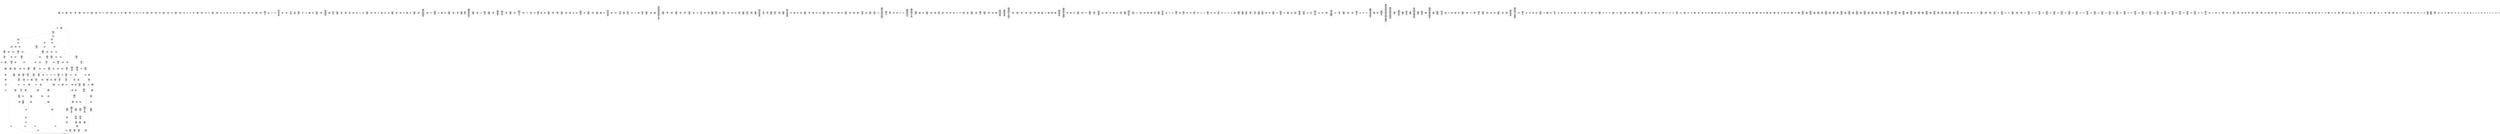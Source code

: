 /* Generated by GvGen v.1.0 (https://www.github.com/stricaud/gvgen) */

digraph G {
compound=true;
   node1 [label="[anywhere]"];
   node2 [label="# 0x0
PUSHX Data
PUSHX Data
MSTORE
CALLVALUE
ISZERO
PUSHX Data
JUMPI
"];
   node3 [label="# 0xc
PUSHX Data
REVERT
"];
   node4 [label="# 0x10
JUMPDEST
PUSHX LogicData
CALLDATASIZE
LT
PUSHX Data
JUMPI
"];
   node5 [label="# 0x1a
PUSHX Data
CALLDATALOAD
PUSHX BitData
SHR
PUSHX LogicData
GT
PUSHX Data
JUMPI
"];
   node6 [label="# 0x2b
PUSHX LogicData
GT
PUSHX Data
JUMPI
"];
   node7 [label="# 0x36
PUSHX LogicData
GT
PUSHX Data
JUMPI
"];
   node8 [label="# 0x41
PUSHX LogicData
EQ
PUSHX Data
JUMPI
"];
   node9 [label="# 0x4c
PUSHX LogicData
EQ
PUSHX Data
JUMPI
"];
   node10 [label="# 0x57
PUSHX LogicData
EQ
PUSHX Data
JUMPI
"];
   node11 [label="# 0x62
PUSHX LogicData
EQ
PUSHX Data
JUMPI
"];
   node12 [label="# 0x6d
PUSHX Data
JUMP
"];
   node13 [label="# 0x71
JUMPDEST
PUSHX LogicData
EQ
PUSHX Data
JUMPI
"];
   node14 [label="# 0x7d
PUSHX LogicData
EQ
PUSHX Data
JUMPI
"];
   node15 [label="# 0x88
PUSHX LogicData
EQ
PUSHX Data
JUMPI
"];
   node16 [label="# 0x93
PUSHX Data
JUMP
"];
   node17 [label="# 0x97
JUMPDEST
PUSHX LogicData
EQ
PUSHX Data
JUMPI
"];
   node18 [label="# 0xa3
PUSHX LogicData
EQ
PUSHX Data
JUMPI
"];
   node19 [label="# 0xae
PUSHX LogicData
EQ
PUSHX Data
JUMPI
"];
   node20 [label="# 0xb9
PUSHX LogicData
EQ
PUSHX Data
JUMPI
"];
   node21 [label="# 0xc4
PUSHX LogicData
EQ
PUSHX Data
JUMPI
"];
   node22 [label="# 0xcf
PUSHX LogicData
EQ
PUSHX Data
JUMPI
"];
   node23 [label="# 0xda
PUSHX Data
JUMP
"];
   node24 [label="# 0xde
JUMPDEST
PUSHX LogicData
GT
PUSHX Data
JUMPI
"];
   node25 [label="# 0xea
PUSHX LogicData
EQ
PUSHX Data
JUMPI
"];
   node26 [label="# 0xf5
PUSHX LogicData
EQ
PUSHX Data
JUMPI
"];
   node27 [label="# 0x100
PUSHX LogicData
EQ
PUSHX Data
JUMPI
"];
   node28 [label="# 0x10b
PUSHX LogicData
EQ
PUSHX Data
JUMPI
"];
   node29 [label="# 0x116
PUSHX LogicData
EQ
PUSHX Data
JUMPI
"];
   node30 [label="# 0x121
PUSHX LogicData
EQ
PUSHX Data
JUMPI
"];
   node31 [label="# 0x12c
PUSHX Data
JUMP
"];
   node32 [label="# 0x130
JUMPDEST
PUSHX LogicData
EQ
PUSHX Data
JUMPI
"];
   node33 [label="# 0x13c
PUSHX LogicData
EQ
PUSHX Data
JUMPI
"];
   node34 [label="# 0x147
PUSHX LogicData
EQ
PUSHX Data
JUMPI
"];
   node35 [label="# 0x152
PUSHX LogicData
EQ
PUSHX Data
JUMPI
"];
   node36 [label="# 0x15d
PUSHX LogicData
EQ
PUSHX Data
JUMPI
"];
   node37 [label="# 0x168
PUSHX LogicData
EQ
PUSHX Data
JUMPI
"];
   node38 [label="# 0x173
JUMPDEST
PUSHX Data
REVERT
"];
   node39 [label="# 0x178
JUMPDEST
PUSHX Data
PUSHX ArithData
CALLDATASIZE
SUB
ADD
PUSHX Data
PUSHX Data
JUMP
"];
   node40 [label="# 0x18d
JUMPDEST
PUSHX Data
JUMP
"];
   node41 [label="# 0x192
JUMPDEST
PUSHX MemData
MLOAD
PUSHX Data
PUSHX Data
JUMP
"];
   node42 [label="# 0x19f
JUMPDEST
PUSHX MemData
MLOAD
SUB
RETURN
"];
   node43 [label="# 0x1a8
JUMPDEST
PUSHX Data
PUSHX Data
JUMP
"];
   node44 [label="# 0x1b0
JUMPDEST
PUSHX MemData
MLOAD
PUSHX Data
PUSHX Data
JUMP
"];
   node45 [label="# 0x1bd
JUMPDEST
PUSHX MemData
MLOAD
SUB
RETURN
"];
   node46 [label="# 0x1c6
JUMPDEST
PUSHX Data
PUSHX Data
JUMP
"];
   node47 [label="# 0x1ce
JUMPDEST
PUSHX MemData
MLOAD
PUSHX Data
PUSHX Data
JUMP
"];
   node48 [label="# 0x1db
JUMPDEST
PUSHX MemData
MLOAD
SUB
RETURN
"];
   node49 [label="# 0x1e4
JUMPDEST
PUSHX Data
PUSHX ArithData
CALLDATASIZE
SUB
ADD
PUSHX Data
PUSHX Data
JUMP
"];
   node50 [label="# 0x1f9
JUMPDEST
PUSHX Data
JUMP
"];
   node51 [label="# 0x1fe
JUMPDEST
PUSHX MemData
MLOAD
PUSHX Data
PUSHX Data
JUMP
"];
   node52 [label="# 0x20b
JUMPDEST
PUSHX MemData
MLOAD
SUB
RETURN
"];
   node53 [label="# 0x214
JUMPDEST
PUSHX Data
PUSHX ArithData
CALLDATASIZE
SUB
ADD
PUSHX Data
PUSHX Data
JUMP
"];
   node54 [label="# 0x229
JUMPDEST
PUSHX Data
JUMP
"];
   node55 [label="# 0x22e
JUMPDEST
STOP
"];
   node56 [label="# 0x230
JUMPDEST
PUSHX Data
PUSHX Data
JUMP
"];
   node57 [label="# 0x238
JUMPDEST
PUSHX MemData
MLOAD
PUSHX Data
PUSHX Data
JUMP
"];
   node58 [label="# 0x245
JUMPDEST
PUSHX MemData
MLOAD
SUB
RETURN
"];
   node59 [label="# 0x24e
JUMPDEST
PUSHX Data
PUSHX Data
JUMP
"];
   node60 [label="# 0x256
JUMPDEST
PUSHX MemData
MLOAD
PUSHX Data
PUSHX Data
JUMP
"];
   node61 [label="# 0x263
JUMPDEST
PUSHX MemData
MLOAD
SUB
RETURN
"];
   node62 [label="# 0x26c
JUMPDEST
PUSHX Data
PUSHX ArithData
CALLDATASIZE
SUB
ADD
PUSHX Data
PUSHX Data
JUMP
"];
   node63 [label="# 0x281
JUMPDEST
PUSHX Data
JUMP
"];
   node64 [label="# 0x286
JUMPDEST
STOP
"];
   node65 [label="# 0x288
JUMPDEST
PUSHX Data
PUSHX ArithData
CALLDATASIZE
SUB
ADD
PUSHX Data
PUSHX Data
JUMP
"];
   node66 [label="# 0x29d
JUMPDEST
PUSHX Data
JUMP
"];
   node67 [label="# 0x2a2
JUMPDEST
PUSHX MemData
MLOAD
PUSHX Data
PUSHX Data
JUMP
"];
   node68 [label="# 0x2af
JUMPDEST
PUSHX MemData
MLOAD
SUB
RETURN
"];
   node69 [label="# 0x2b8
JUMPDEST
PUSHX Data
PUSHX Data
JUMP
"];
   node70 [label="# 0x2c0
JUMPDEST
STOP
"];
   node71 [label="# 0x2c2
JUMPDEST
PUSHX Data
PUSHX ArithData
CALLDATASIZE
SUB
ADD
PUSHX Data
PUSHX Data
JUMP
"];
   node72 [label="# 0x2d7
JUMPDEST
PUSHX Data
JUMP
"];
   node73 [label="# 0x2dc
JUMPDEST
STOP
"];
   node74 [label="# 0x2de
JUMPDEST
PUSHX Data
PUSHX ArithData
CALLDATASIZE
SUB
ADD
PUSHX Data
PUSHX Data
JUMP
"];
   node75 [label="# 0x2f3
JUMPDEST
PUSHX Data
JUMP
"];
   node76 [label="# 0x2f8
JUMPDEST
PUSHX MemData
MLOAD
PUSHX Data
PUSHX Data
JUMP
"];
   node77 [label="# 0x305
JUMPDEST
PUSHX MemData
MLOAD
SUB
RETURN
"];
   node78 [label="# 0x30e
JUMPDEST
PUSHX Data
PUSHX Data
JUMP
"];
   node79 [label="# 0x316
JUMPDEST
PUSHX MemData
MLOAD
PUSHX Data
PUSHX Data
JUMP
"];
   node80 [label="# 0x323
JUMPDEST
PUSHX MemData
MLOAD
SUB
RETURN
"];
   node81 [label="# 0x32c
JUMPDEST
PUSHX Data
PUSHX ArithData
CALLDATASIZE
SUB
ADD
PUSHX Data
PUSHX Data
JUMP
"];
   node82 [label="# 0x341
JUMPDEST
PUSHX Data
JUMP
"];
   node83 [label="# 0x346
JUMPDEST
PUSHX MemData
MLOAD
PUSHX Data
PUSHX Data
JUMP
"];
   node84 [label="# 0x353
JUMPDEST
PUSHX MemData
MLOAD
SUB
RETURN
"];
   node85 [label="# 0x35c
JUMPDEST
PUSHX Data
PUSHX ArithData
CALLDATASIZE
SUB
ADD
PUSHX Data
PUSHX Data
JUMP
"];
   node86 [label="# 0x371
JUMPDEST
PUSHX Data
JUMP
"];
   node87 [label="# 0x376
JUMPDEST
PUSHX MemData
MLOAD
PUSHX Data
PUSHX Data
JUMP
"];
   node88 [label="# 0x383
JUMPDEST
PUSHX MemData
MLOAD
SUB
RETURN
"];
   node89 [label="# 0x38c
JUMPDEST
PUSHX Data
PUSHX ArithData
CALLDATASIZE
SUB
ADD
PUSHX Data
PUSHX Data
JUMP
"];
   node90 [label="# 0x3a1
JUMPDEST
PUSHX Data
JUMP
"];
   node91 [label="# 0x3a6
JUMPDEST
STOP
"];
   node92 [label="# 0x3a8
JUMPDEST
PUSHX Data
PUSHX Data
JUMP
"];
   node93 [label="# 0x3b0
JUMPDEST
STOP
"];
   node94 [label="# 0x3b2
JUMPDEST
PUSHX Data
PUSHX ArithData
CALLDATASIZE
SUB
ADD
PUSHX Data
PUSHX Data
JUMP
"];
   node95 [label="# 0x3c7
JUMPDEST
PUSHX Data
JUMP
"];
   node96 [label="# 0x3cc
JUMPDEST
PUSHX MemData
MLOAD
PUSHX Data
PUSHX Data
JUMP
"];
   node97 [label="# 0x3d9
JUMPDEST
PUSHX MemData
MLOAD
SUB
RETURN
"];
   node98 [label="# 0x3e2
JUMPDEST
PUSHX Data
PUSHX ArithData
CALLDATASIZE
SUB
ADD
PUSHX Data
PUSHX Data
JUMP
"];
   node99 [label="# 0x3f7
JUMPDEST
PUSHX Data
JUMP
"];
   node100 [label="# 0x3fc
JUMPDEST
STOP
"];
   node101 [label="# 0x3fe
JUMPDEST
PUSHX Data
PUSHX Data
JUMP
"];
   node102 [label="# 0x406
JUMPDEST
PUSHX MemData
MLOAD
PUSHX Data
PUSHX Data
JUMP
"];
   node103 [label="# 0x413
JUMPDEST
PUSHX MemData
MLOAD
SUB
RETURN
"];
   node104 [label="# 0x41c
JUMPDEST
PUSHX Data
PUSHX ArithData
CALLDATASIZE
SUB
ADD
PUSHX Data
PUSHX Data
JUMP
"];
   node105 [label="# 0x431
JUMPDEST
PUSHX Data
JUMP
"];
   node106 [label="# 0x436
JUMPDEST
STOP
"];
   node107 [label="# 0x438
JUMPDEST
PUSHX Data
PUSHX ArithData
CALLDATASIZE
SUB
ADD
PUSHX Data
PUSHX Data
JUMP
"];
   node108 [label="# 0x44d
JUMPDEST
PUSHX Data
JUMP
"];
   node109 [label="# 0x452
JUMPDEST
STOP
"];
   node110 [label="# 0x454
JUMPDEST
PUSHX Data
PUSHX ArithData
CALLDATASIZE
SUB
ADD
PUSHX Data
PUSHX Data
JUMP
"];
   node111 [label="# 0x469
JUMPDEST
PUSHX Data
JUMP
"];
   node112 [label="# 0x46e
JUMPDEST
STOP
"];
   node113 [label="# 0x470
JUMPDEST
PUSHX Data
PUSHX ArithData
CALLDATASIZE
SUB
ADD
PUSHX Data
PUSHX Data
JUMP
"];
   node114 [label="# 0x485
JUMPDEST
PUSHX Data
JUMP
"];
   node115 [label="# 0x48a
JUMPDEST
PUSHX MemData
MLOAD
PUSHX Data
PUSHX Data
JUMP
"];
   node116 [label="# 0x497
JUMPDEST
PUSHX MemData
MLOAD
SUB
RETURN
"];
   node117 [label="# 0x4a0
JUMPDEST
PUSHX Data
PUSHX ArithData
CALLDATASIZE
SUB
ADD
PUSHX Data
PUSHX Data
JUMP
"];
   node118 [label="# 0x4b5
JUMPDEST
PUSHX Data
JUMP
"];
   node119 [label="# 0x4ba
JUMPDEST
PUSHX MemData
MLOAD
PUSHX Data
PUSHX Data
JUMP
"];
   node120 [label="# 0x4c7
JUMPDEST
PUSHX MemData
MLOAD
SUB
RETURN
"];
   node121 [label="# 0x4d0
JUMPDEST
PUSHX Data
PUSHX BitData
PUSHX BitData
NOT
AND
PUSHX BitData
NOT
AND
EQ
PUSHX Data
JUMPI
"];
   node122 [label="# 0x539
PUSHX Data
PUSHX Data
JUMP
"];
   node123 [label="# 0x542
JUMPDEST
"];
   node124 [label="# 0x543
JUMPDEST
JUMP
"];
   node125 [label="# 0x54a
JUMPDEST
PUSHX StorData
PUSHX ArithData
SLOAD
PUSHX ArithData
EXP
DIV
PUSHX BitData
AND
JUMP
"];
   node126 [label="# 0x570
JUMPDEST
PUSHX Data
PUSHX StorData
SLOAD
PUSHX Data
PUSHX Data
JUMP
"];
   node127 [label="# 0x57f
JUMPDEST
PUSHX ArithData
ADD
PUSHX ArithData
DIV
MUL
PUSHX ArithData
ADD
PUSHX MemData
MLOAD
ADD
PUSHX Data
MSTORE
MSTORE
PUSHX ArithData
ADD
SLOAD
PUSHX Data
PUSHX Data
JUMP
"];
   node128 [label="# 0x5ab
JUMPDEST
ISZERO
PUSHX Data
JUMPI
"];
   node129 [label="# 0x5b2
PUSHX LogicData
LT
PUSHX Data
JUMPI
"];
   node130 [label="# 0x5ba
PUSHX ArithData
SLOAD
DIV
MUL
MSTORE
PUSHX ArithData
ADD
PUSHX Data
JUMP
"];
   node131 [label="# 0x5cd
JUMPDEST
ADD
PUSHX Data
MSTORE
PUSHX Data
PUSHX Data
SHA3
"];
   node132 [label="# 0x5db
JUMPDEST
SLOAD
MSTORE
PUSHX ArithData
ADD
PUSHX ArithData
ADD
GT
PUSHX Data
JUMPI
"];
   node133 [label="# 0x5ef
SUB
PUSHX BitData
AND
ADD
"];
   node134 [label="# 0x5f8
JUMPDEST
JUMP
"];
   node135 [label="# 0x602
JUMPDEST
PUSHX Data
PUSHX Data
PUSHX Data
JUMP
"];
   node136 [label="# 0x60d
JUMPDEST
PUSHX Data
JUMPI
"];
   node137 [label="# 0x612
PUSHX MemData
MLOAD
PUSHX Data
MSTORE
PUSHX ArithData
ADD
PUSHX Data
PUSHX Data
JUMP
"];
   node138 [label="# 0x643
JUMPDEST
PUSHX MemData
MLOAD
SUB
REVERT
"];
   node139 [label="# 0x64c
JUMPDEST
PUSHX Data
PUSHX ArithData
MSTORE
PUSHX ArithData
ADD
MSTORE
PUSHX ArithData
ADD
PUSHX Data
SHA3
PUSHX ArithData
SLOAD
PUSHX ArithData
EXP
DIV
PUSHX BitData
AND
JUMP
"];
   node140 [label="# 0x687
JUMPDEST
PUSHX Data
PUSHX Data
PUSHX Data
JUMP
"];
   node141 [label="# 0x692
JUMPDEST
PUSHX BitData
AND
PUSHX BitData
AND
EQ
ISZERO
PUSHX Data
JUMPI
"];
   node142 [label="# 0x6c9
PUSHX MemData
MLOAD
PUSHX Data
MSTORE
PUSHX ArithData
ADD
PUSHX Data
PUSHX Data
JUMP
"];
   node143 [label="# 0x6fa
JUMPDEST
PUSHX MemData
MLOAD
SUB
REVERT
"];
   node144 [label="# 0x703
JUMPDEST
PUSHX BitData
AND
PUSHX Data
PUSHX Data
JUMP
"];
   node145 [label="# 0x722
JUMPDEST
PUSHX BitData
AND
EQ
PUSHX Data
JUMPI
"];
   node146 [label="# 0x73f
PUSHX Data
PUSHX Data
PUSHX Data
JUMP
"];
   node147 [label="# 0x74b
JUMPDEST
PUSHX Data
JUMP
"];
   node148 [label="# 0x750
JUMPDEST
"];
   node149 [label="# 0x751
JUMPDEST
PUSHX Data
JUMPI
"];
   node150 [label="# 0x756
PUSHX MemData
MLOAD
PUSHX Data
MSTORE
PUSHX ArithData
ADD
PUSHX Data
PUSHX Data
JUMP
"];
   node151 [label="# 0x787
JUMPDEST
PUSHX MemData
MLOAD
SUB
REVERT
"];
   node152 [label="# 0x790
JUMPDEST
PUSHX Data
PUSHX Data
JUMP
"];
   node153 [label="# 0x79a
JUMPDEST
JUMP
"];
   node154 [label="# 0x79f
JUMPDEST
PUSHX Data
PUSHX StorData
SLOAD
JUMP
"];
   node155 [label="# 0x7ac
JUMPDEST
PUSHX StorData
SLOAD
JUMP
"];
   node156 [label="# 0x7b2
JUMPDEST
PUSHX Data
PUSHX Data
PUSHX Data
JUMP
"];
   node157 [label="# 0x7bd
JUMPDEST
PUSHX Data
JUMP
"];
   node158 [label="# 0x7c3
JUMPDEST
PUSHX Data
JUMPI
"];
   node159 [label="# 0x7c8
PUSHX MemData
MLOAD
PUSHX Data
MSTORE
PUSHX ArithData
ADD
PUSHX Data
PUSHX Data
JUMP
"];
   node160 [label="# 0x7f9
JUMPDEST
PUSHX MemData
MLOAD
SUB
REVERT
"];
   node161 [label="# 0x802
JUMPDEST
PUSHX Data
PUSHX Data
JUMP
"];
   node162 [label="# 0x80d
JUMPDEST
JUMP
"];
   node163 [label="# 0x812
JUMPDEST
PUSHX Data
PUSHX Data
PUSHX Data
JUMP
"];
   node164 [label="# 0x81d
JUMPDEST
LT
PUSHX Data
JUMPI
"];
   node165 [label="# 0x824
PUSHX MemData
MLOAD
PUSHX Data
MSTORE
PUSHX ArithData
ADD
PUSHX Data
PUSHX Data
JUMP
"];
   node166 [label="# 0x855
JUMPDEST
PUSHX MemData
MLOAD
SUB
REVERT
"];
   node167 [label="# 0x85e
JUMPDEST
PUSHX Data
PUSHX ArithData
PUSHX BitData
AND
PUSHX BitData
AND
MSTORE
PUSHX ArithData
ADD
MSTORE
PUSHX ArithData
ADD
PUSHX Data
SHA3
PUSHX ArithData
MSTORE
PUSHX ArithData
ADD
MSTORE
PUSHX ArithData
ADD
PUSHX Data
SHA3
SLOAD
JUMP
"];
   node168 [label="# 0x8b7
JUMPDEST
PUSHX StorData
PUSHX ArithData
SLOAD
PUSHX ArithData
EXP
DIV
PUSHX BitData
AND
PUSHX BitData
AND
PUSHX Data
PUSHX Data
JUMP
"];
   node169 [label="# 0x8f8
JUMPDEST
PUSHX BitData
AND
EQ
PUSHX Data
JUMPI
"];
   node170 [label="# 0x914
PUSHX MemData
MLOAD
PUSHX Data
MSTORE
PUSHX ArithData
ADD
PUSHX Data
PUSHX Data
JUMP
"];
   node171 [label="# 0x945
JUMPDEST
PUSHX MemData
MLOAD
SUB
REVERT
"];
   node172 [label="# 0x94e
JUMPDEST
PUSHX Data
PUSHX Data
JUMP
"];
   node173 [label="# 0x956
JUMPDEST
JUMP
"];
   node174 [label="# 0x958
JUMPDEST
PUSHX Data
PUSHX MemData
MLOAD
PUSHX ArithData
ADD
PUSHX Data
MSTORE
PUSHX Data
MSTORE
PUSHX Data
JUMP
"];
   node175 [label="# 0x973
JUMPDEST
JUMP
"];
   node176 [label="# 0x978
JUMPDEST
PUSHX Data
PUSHX Data
PUSHX Data
JUMP
"];
   node177 [label="# 0x982
JUMPDEST
LT
PUSHX Data
JUMPI
"];
   node178 [label="# 0x989
PUSHX MemData
MLOAD
PUSHX Data
MSTORE
PUSHX ArithData
ADD
PUSHX Data
PUSHX Data
JUMP
"];
   node179 [label="# 0x9ba
JUMPDEST
PUSHX MemData
MLOAD
SUB
REVERT
"];
   node180 [label="# 0x9c3
JUMPDEST
PUSHX StorData
SLOAD
LT
PUSHX Data
JUMPI
"];
   node181 [label="# 0x9cf
PUSHX Data
PUSHX Data
MSTORE
PUSHX Data
PUSHX Data
MSTORE
PUSHX Data
PUSHX Data
REVERT
"];
   node182 [label="# 0x9fd
JUMPDEST
PUSHX Data
MSTORE
PUSHX Data
PUSHX Data
SHA3
ADD
SLOAD
JUMP
"];
   node183 [label="# 0xa0f
JUMPDEST
PUSHX Data
PUSHX StorData
PUSHX ArithData
SLOAD
PUSHX ArithData
EXP
DIV
PUSHX BitData
AND
JUMP
"];
   node184 [label="# 0xa26
JUMPDEST
PUSHX Data
PUSHX Data
PUSHX ArithData
MSTORE
PUSHX ArithData
ADD
MSTORE
PUSHX ArithData
ADD
PUSHX Data
SHA3
PUSHX ArithData
SLOAD
PUSHX ArithData
EXP
DIV
PUSHX BitData
AND
PUSHX BitData
PUSHX BitData
AND
PUSHX BitData
AND
EQ
ISZERO
PUSHX Data
JUMPI
"];
   node185 [label="# 0xa95
PUSHX MemData
MLOAD
PUSHX Data
MSTORE
PUSHX ArithData
ADD
PUSHX Data
PUSHX Data
JUMP
"];
   node186 [label="# 0xac6
JUMPDEST
PUSHX MemData
MLOAD
SUB
REVERT
"];
   node187 [label="# 0xacf
JUMPDEST
JUMP
"];
   node188 [label="# 0xad8
JUMPDEST
PUSHX BitData
PUSHX BitData
AND
PUSHX BitData
AND
EQ
ISZERO
PUSHX Data
JUMPI
"];
   node189 [label="# 0xb0f
PUSHX MemData
MLOAD
PUSHX Data
MSTORE
PUSHX ArithData
ADD
PUSHX Data
PUSHX Data
JUMP
"];
   node190 [label="# 0xb40
JUMPDEST
PUSHX MemData
MLOAD
SUB
REVERT
"];
   node191 [label="# 0xb49
JUMPDEST
PUSHX Data
PUSHX ArithData
PUSHX BitData
AND
PUSHX BitData
AND
MSTORE
PUSHX ArithData
ADD
MSTORE
PUSHX ArithData
ADD
PUSHX Data
SHA3
SLOAD
JUMP
"];
   node192 [label="# 0xb90
JUMPDEST
PUSHX StorData
PUSHX ArithData
SLOAD
PUSHX ArithData
EXP
DIV
PUSHX BitData
AND
PUSHX BitData
AND
PUSHX Data
PUSHX Data
JUMP
"];
   node193 [label="# 0xbd1
JUMPDEST
PUSHX BitData
AND
EQ
PUSHX Data
JUMPI
"];
   node194 [label="# 0xbed
PUSHX MemData
MLOAD
PUSHX Data
MSTORE
PUSHX ArithData
ADD
PUSHX Data
PUSHX Data
JUMP
"];
   node195 [label="# 0xc1e
JUMPDEST
PUSHX MemData
MLOAD
SUB
REVERT
"];
   node196 [label="# 0xc27
JUMPDEST
PUSHX StorData
PUSHX ArithData
PUSHX ArithData
EXP
SLOAD
PUSHX ArithData
MUL
NOT
AND
PUSHX BitData
AND
MUL
OR
SSTORE
JUMP
"];
   node197 [label="# 0xc6b
JUMPDEST
PUSHX StorData
PUSHX ArithData
SLOAD
PUSHX ArithData
EXP
DIV
PUSHX BitData
AND
PUSHX BitData
AND
PUSHX Data
PUSHX Data
JUMP
"];
   node198 [label="# 0xcac
JUMPDEST
PUSHX BitData
AND
EQ
PUSHX Data
JUMPI
"];
   node199 [label="# 0xcc8
PUSHX MemData
MLOAD
PUSHX Data
MSTORE
PUSHX ArithData
ADD
PUSHX Data
PUSHX Data
JUMP
"];
   node200 [label="# 0xcf9
JUMPDEST
PUSHX MemData
MLOAD
SUB
REVERT
"];
   node201 [label="# 0xd02
JUMPDEST
PUSHX Data
PUSHX Data
JUMP
"];
   node202 [label="# 0xd0a
JUMPDEST
JUMP
"];
   node203 [label="# 0xd0c
JUMPDEST
PUSHX StorData
SLOAD
LT
PUSHX Data
JUMPI
"];
   node204 [label="# 0xd18
PUSHX Data
REVERT
"];
   node205 [label="# 0xd1c
JUMPDEST
PUSHX Data
MSTORE
PUSHX Data
PUSHX Data
SHA3
ADD
PUSHX Data
SLOAD
JUMP
"];
   node206 [label="# 0xd30
JUMPDEST
PUSHX Data
PUSHX Data
JUMP
"];
   node207 [label="# 0xd38
JUMPDEST
ISZERO
PUSHX Data
JUMPI
"];
   node208 [label="# 0xd3e
PUSHX MemData
MLOAD
PUSHX Data
MSTORE
PUSHX ArithData
ADD
PUSHX Data
PUSHX Data
JUMP
"];
   node209 [label="# 0xd6f
JUMPDEST
PUSHX MemData
MLOAD
SUB
REVERT
"];
   node210 [label="# 0xd78
JUMPDEST
PUSHX LogicData
PUSHX StorData
SLOAD
LT
PUSHX Data
JUMPI
"];
   node211 [label="# 0xd84
PUSHX MemData
MLOAD
PUSHX Data
MSTORE
PUSHX ArithData
ADD
PUSHX Data
PUSHX Data
JUMP
"];
   node212 [label="# 0xdb5
JUMPDEST
PUSHX MemData
MLOAD
SUB
REVERT
"];
   node213 [label="# 0xdbe
JUMPDEST
PUSHX Data
PUSHX Data
PUSHX Data
JUMP
"];
   node214 [label="# 0xdc9
JUMPDEST
LT
PUSHX Data
JUMPI
"];
   node215 [label="# 0xdd0
PUSHX Data
PUSHX Data
JUMP
"];
   node216 [label="# 0xdd8
JUMPDEST
PUSHX BitData
AND
PUSHX StorData
PUSHX ArithData
SLOAD
PUSHX ArithData
EXP
DIV
PUSHX BitData
AND
PUSHX BitData
AND
EQ
"];
   node217 [label="# 0xe29
JUMPDEST
PUSHX Data
JUMPI
"];
   node218 [label="# 0xe2e
PUSHX MemData
MLOAD
PUSHX Data
MSTORE
PUSHX ArithData
ADD
PUSHX Data
PUSHX Data
JUMP
"];
   node219 [label="# 0xe5f
JUMPDEST
PUSHX MemData
MLOAD
SUB
REVERT
"];
   node220 [label="# 0xe68
JUMPDEST
PUSHX Data
PUSHX StorData
SLOAD
PUSHX Data
PUSHX Data
JUMP
"];
   node221 [label="# 0xe77
JUMPDEST
PUSHX Data
SSTORE
PUSHX Data
PUSHX Data
JUMP
"];
   node222 [label="# 0xe86
JUMPDEST
JUMP
"];
   node223 [label="# 0xe89
JUMPDEST
PUSHX Data
PUSHX StorData
SLOAD
PUSHX Data
PUSHX Data
JUMP
"];
   node224 [label="# 0xe98
JUMPDEST
PUSHX ArithData
ADD
PUSHX ArithData
DIV
MUL
PUSHX ArithData
ADD
PUSHX MemData
MLOAD
ADD
PUSHX Data
MSTORE
MSTORE
PUSHX ArithData
ADD
SLOAD
PUSHX Data
PUSHX Data
JUMP
"];
   node225 [label="# 0xec4
JUMPDEST
ISZERO
PUSHX Data
JUMPI
"];
   node226 [label="# 0xecb
PUSHX LogicData
LT
PUSHX Data
JUMPI
"];
   node227 [label="# 0xed3
PUSHX ArithData
SLOAD
DIV
MUL
MSTORE
PUSHX ArithData
ADD
PUSHX Data
JUMP
"];
   node228 [label="# 0xee6
JUMPDEST
ADD
PUSHX Data
MSTORE
PUSHX Data
PUSHX Data
SHA3
"];
   node229 [label="# 0xef4
JUMPDEST
SLOAD
MSTORE
PUSHX ArithData
ADD
PUSHX ArithData
ADD
GT
PUSHX Data
JUMPI
"];
   node230 [label="# 0xf08
SUB
PUSHX BitData
AND
ADD
"];
   node231 [label="# 0xf11
JUMPDEST
JUMP
"];
   node232 [label="# 0xf1b
JUMPDEST
PUSHX Data
PUSHX Data
JUMP
"];
   node233 [label="# 0xf23
JUMPDEST
PUSHX BitData
AND
PUSHX BitData
AND
EQ
ISZERO
PUSHX Data
JUMPI
"];
   node234 [label="# 0xf57
PUSHX MemData
MLOAD
PUSHX Data
MSTORE
PUSHX ArithData
ADD
PUSHX Data
PUSHX Data
JUMP
"];
   node235 [label="# 0xf88
JUMPDEST
PUSHX MemData
MLOAD
SUB
REVERT
"];
   node236 [label="# 0xf91
JUMPDEST
PUSHX Data
PUSHX Data
PUSHX Data
PUSHX Data
JUMP
"];
   node237 [label="# 0xf9e
JUMPDEST
PUSHX BitData
AND
PUSHX BitData
AND
MSTORE
PUSHX ArithData
ADD
MSTORE
PUSHX ArithData
ADD
PUSHX Data
SHA3
PUSHX ArithData
PUSHX BitData
AND
PUSHX BitData
AND
MSTORE
PUSHX ArithData
ADD
MSTORE
PUSHX ArithData
ADD
PUSHX Data
SHA3
PUSHX ArithData
PUSHX ArithData
EXP
SLOAD
PUSHX ArithData
MUL
NOT
AND
ISZERO
ISZERO
MUL
OR
SSTORE
PUSHX BitData
AND
PUSHX Data
PUSHX Data
JUMP
"];
   node238 [label="# 0x104b
JUMPDEST
PUSHX BitData
AND
PUSHX Data
PUSHX MemData
MLOAD
PUSHX Data
PUSHX Data
JUMP
"];
   node239 [label="# 0x1090
JUMPDEST
PUSHX MemData
MLOAD
SUB
LOGX
JUMP
"];
   node240 [label="# 0x109c
JUMPDEST
PUSHX LogicData
MLOAD
GT
PUSHX Data
JUMPI
"];
   node241 [label="# 0x10a6
PUSHX MemData
MLOAD
PUSHX Data
MSTORE
PUSHX ArithData
ADD
PUSHX Data
PUSHX Data
JUMP
"];
   node242 [label="# 0x10d7
JUMPDEST
PUSHX MemData
MLOAD
SUB
REVERT
"];
   node243 [label="# 0x10e0
JUMPDEST
PUSHX LogicData
MLOAD
LT
PUSHX Data
JUMPI
"];
   node244 [label="# 0x10ea
PUSHX MemData
MLOAD
PUSHX Data
MSTORE
PUSHX ArithData
ADD
PUSHX Data
PUSHX Data
JUMP
"];
   node245 [label="# 0x111b
JUMPDEST
PUSHX MemData
MLOAD
SUB
REVERT
"];
   node246 [label="# 0x1124
JUMPDEST
PUSHX Data
"];
   node247 [label="# 0x1127
JUMPDEST
MLOAD
PUSHX BitData
AND
LT
ISZERO
PUSHX Data
JUMPI
"];
   node248 [label="# 0x1134
PUSHX Data
PUSHX Data
PUSHX Data
JUMP
"];
   node249 [label="# 0x113e
JUMPDEST
PUSHX BitData
AND
MLOAD
LT
PUSHX Data
JUMPI
"];
   node250 [label="# 0x114c
PUSHX Data
PUSHX Data
MSTORE
PUSHX Data
PUSHX Data
MSTORE
PUSHX Data
PUSHX Data
REVERT
"];
   node251 [label="# 0x117a
JUMPDEST
PUSHX ArithData
MUL
PUSHX ArithData
ADD
ADD
MLOAD
PUSHX Data
JUMP
"];
   node252 [label="# 0x1187
JUMPDEST
PUSHX Data
JUMPI
"];
   node253 [label="# 0x118c
PUSHX MemData
MLOAD
PUSHX Data
MSTORE
PUSHX ArithData
ADD
PUSHX Data
PUSHX Data
JUMP
"];
   node254 [label="# 0x11bd
JUMPDEST
PUSHX MemData
MLOAD
SUB
REVERT
"];
   node255 [label="# 0x11c6
JUMPDEST
PUSHX Data
PUSHX Data
JUMP
"];
   node256 [label="# 0x11d1
JUMPDEST
PUSHX Data
JUMP
"];
   node257 [label="# 0x11d9
JUMPDEST
PUSHX Data
PUSHX LogicData
MLOAD
LT
PUSHX Data
JUMPI
"];
   node258 [label="# 0x11e9
PUSHX Data
PUSHX Data
MSTORE
PUSHX Data
PUSHX Data
MSTORE
PUSHX Data
PUSHX Data
REVERT
"];
   node259 [label="# 0x1217
JUMPDEST
PUSHX ArithData
MUL
PUSHX ArithData
ADD
ADD
MLOAD
PUSHX Data
JUMP
"];
   node260 [label="# 0x1224
JUMPDEST
PUSHX Data
PUSHX LogicData
MLOAD
LT
PUSHX Data
JUMPI
"];
   node261 [label="# 0x1232
PUSHX Data
PUSHX Data
MSTORE
PUSHX Data
PUSHX Data
MSTORE
PUSHX Data
PUSHX Data
REVERT
"];
   node262 [label="# 0x1260
JUMPDEST
PUSHX ArithData
MUL
PUSHX ArithData
ADD
ADD
MLOAD
PUSHX ArithData
SLOAD
ADD
SSTORE
PUSHX ArithData
SUB
PUSHX Data
MSTORE
PUSHX Data
PUSHX Data
SHA3
ADD
PUSHX Data
SSTORE
PUSHX Data
PUSHX Data
"];
   node263 [label="# 0x1295
JUMPDEST
MLOAD
PUSHX BitData
AND
LT
ISZERO
PUSHX Data
JUMPI
"];
   node264 [label="# 0x12a2
PUSHX Data
PUSHX BitData
AND
MLOAD
LT
PUSHX Data
JUMPI
"];
   node265 [label="# 0x12b2
PUSHX Data
PUSHX Data
MSTORE
PUSHX Data
PUSHX Data
MSTORE
PUSHX Data
PUSHX Data
REVERT
"];
   node266 [label="# 0x12e0
JUMPDEST
PUSHX ArithData
MUL
PUSHX ArithData
ADD
ADD
MLOAD
PUSHX Data
JUMP
"];
   node267 [label="# 0x12ed
JUMPDEST
PUSHX Data
PUSHX LogicData
MLOAD
LT
PUSHX Data
JUMPI
"];
   node268 [label="# 0x12fb
PUSHX Data
PUSHX Data
MSTORE
PUSHX Data
PUSHX Data
MSTORE
PUSHX Data
PUSHX Data
REVERT
"];
   node269 [label="# 0x1329
JUMPDEST
PUSHX ArithData
MUL
PUSHX ArithData
ADD
ADD
MLOAD
PUSHX ArithData
SLOAD
ADD
SSTORE
PUSHX ArithData
SUB
PUSHX Data
MSTORE
PUSHX Data
PUSHX Data
SHA3
ADD
PUSHX Data
SSTORE
PUSHX Data
PUSHX Data
PUSHX Data
JUMP
"];
   node270 [label="# 0x1362
JUMPDEST
PUSHX Data
JUMP
"];
   node271 [label="# 0x1367
JUMPDEST
PUSHX Data
PUSHX Data
JUMP
"];
   node272 [label="# 0x1372
JUMPDEST
PUSHX Data
JUMP
"];
   node273 [label="# 0x137a
JUMPDEST
PUSHX Data
PUSHX Data
JUMP
"];
   node274 [label="# 0x1383
JUMPDEST
PUSHX BitData
AND
PUSHX Data
PUSHX MemData
MLOAD
PUSHX Data
PUSHX Data
JUMP
"];
   node275 [label="# 0x13c8
JUMPDEST
PUSHX MemData
MLOAD
SUB
LOGX
JUMP
"];
   node276 [label="# 0x13d3
JUMPDEST
PUSHX Data
PUSHX Data
PUSHX Data
JUMP
"];
   node277 [label="# 0x13de
JUMPDEST
PUSHX Data
JUMP
"];
   node278 [label="# 0x13e4
JUMPDEST
PUSHX Data
JUMPI
"];
   node279 [label="# 0x13e9
PUSHX MemData
MLOAD
PUSHX Data
MSTORE
PUSHX ArithData
ADD
PUSHX Data
PUSHX Data
JUMP
"];
   node280 [label="# 0x141a
JUMPDEST
PUSHX MemData
MLOAD
SUB
REVERT
"];
   node281 [label="# 0x1423
JUMPDEST
PUSHX Data
PUSHX Data
JUMP
"];
   node282 [label="# 0x142f
JUMPDEST
JUMP
"];
   node283 [label="# 0x1435
JUMPDEST
PUSHX Data
PUSHX Data
PUSHX Data
JUMP
"];
   node284 [label="# 0x1440
JUMPDEST
PUSHX Data
JUMPI
"];
   node285 [label="# 0x1445
PUSHX MemData
MLOAD
PUSHX Data
MSTORE
PUSHX ArithData
ADD
PUSHX Data
PUSHX Data
JUMP
"];
   node286 [label="# 0x1476
JUMPDEST
PUSHX MemData
MLOAD
SUB
REVERT
"];
   node287 [label="# 0x147f
JUMPDEST
PUSHX Data
PUSHX Data
PUSHX Data
JUMP
"];
   node288 [label="# 0x1489
JUMPDEST
PUSHX LogicData
MLOAD
GT
PUSHX Data
JUMPI
"];
   node289 [label="# 0x1495
PUSHX MemData
MLOAD
PUSHX ArithData
ADD
PUSHX Data
MSTORE
PUSHX Data
MSTORE
PUSHX Data
JUMP
"];
   node290 [label="# 0x14a9
JUMPDEST
PUSHX Data
PUSHX Data
JUMP
"];
   node291 [label="# 0x14b3
JUMPDEST
PUSHX MemData
MLOAD
PUSHX ArithData
ADD
PUSHX Data
PUSHX Data
JUMP
"];
   node292 [label="# 0x14c4
JUMPDEST
PUSHX MemData
MLOAD
PUSHX ArithData
SUB
SUB
MSTORE
PUSHX Data
MSTORE
"];
   node293 [label="# 0x14d4
JUMPDEST
JUMP
"];
   node294 [label="# 0x14dc
JUMPDEST
PUSHX Data
PUSHX Data
PUSHX ArithData
PUSHX BitData
AND
PUSHX BitData
AND
MSTORE
PUSHX ArithData
ADD
MSTORE
PUSHX ArithData
ADD
PUSHX Data
SHA3
PUSHX ArithData
PUSHX BitData
AND
PUSHX BitData
AND
MSTORE
PUSHX ArithData
ADD
MSTORE
PUSHX ArithData
ADD
PUSHX Data
SHA3
PUSHX ArithData
SLOAD
PUSHX ArithData
EXP
DIV
PUSHX BitData
AND
JUMP
"];
   node295 [label="# 0x1570
JUMPDEST
PUSHX Data
PUSHX BitData
PUSHX BitData
NOT
AND
PUSHX BitData
NOT
AND
EQ
PUSHX Data
JUMPI
"];
   node296 [label="# 0x15d9
PUSHX BitData
PUSHX BitData
NOT
AND
PUSHX BitData
NOT
AND
EQ
"];
   node297 [label="# 0x163b
JUMPDEST
PUSHX Data
JUMPI
"];
   node298 [label="# 0x1641
PUSHX Data
PUSHX Data
JUMP
"];
   node299 [label="# 0x164a
JUMPDEST
"];
   node300 [label="# 0x164b
JUMPDEST
JUMP
"];
   node301 [label="# 0x1652
JUMPDEST
PUSHX BitData
PUSHX BitData
AND
PUSHX Data
PUSHX ArithData
MSTORE
PUSHX ArithData
ADD
MSTORE
PUSHX ArithData
ADD
PUSHX Data
SHA3
PUSHX ArithData
SLOAD
PUSHX ArithData
EXP
DIV
PUSHX BitData
AND
PUSHX BitData
AND
EQ
ISZERO
JUMP
"];
   node302 [label="# 0x16be
JUMPDEST
PUSHX Data
CALLER
JUMP
"];
   node303 [label="# 0x16c6
JUMPDEST
PUSHX Data
PUSHX ArithData
MSTORE
PUSHX ArithData
ADD
MSTORE
PUSHX ArithData
ADD
PUSHX Data
SHA3
PUSHX ArithData
PUSHX ArithData
EXP
SLOAD
PUSHX ArithData
MUL
NOT
AND
PUSHX BitData
AND
MUL
OR
SSTORE
PUSHX BitData
AND
PUSHX Data
PUSHX Data
JUMP
"];
   node304 [label="# 0x1739
JUMPDEST
PUSHX BitData
AND
PUSHX Data
PUSHX MemData
MLOAD
PUSHX MemData
MLOAD
SUB
LOGX
JUMP
"];
   node305 [label="# 0x177f
JUMPDEST
PUSHX Data
PUSHX Data
PUSHX Data
JUMP
"];
   node306 [label="# 0x178a
JUMPDEST
PUSHX Data
JUMPI
"];
   node307 [label="# 0x178f
PUSHX MemData
MLOAD
PUSHX Data
MSTORE
PUSHX ArithData
ADD
PUSHX Data
PUSHX Data
JUMP
"];
   node308 [label="# 0x17c0
JUMPDEST
PUSHX MemData
MLOAD
SUB
REVERT
"];
   node309 [label="# 0x17c9
JUMPDEST
PUSHX Data
PUSHX Data
PUSHX Data
JUMP
"];
   node310 [label="# 0x17d4
JUMPDEST
PUSHX BitData
AND
PUSHX BitData
AND
EQ
PUSHX Data
JUMPI
"];
   node311 [label="# 0x180b
PUSHX BitData
AND
PUSHX Data
PUSHX Data
JUMP
"];
   node312 [label="# 0x182b
JUMPDEST
PUSHX BitData
AND
EQ
"];
   node313 [label="# 0x1843
JUMPDEST
PUSHX Data
JUMPI
"];
   node314 [label="# 0x1849
PUSHX Data
PUSHX Data
JUMP
"];
   node315 [label="# 0x1853
JUMPDEST
"];
   node316 [label="# 0x1854
JUMPDEST
JUMP
"];
   node317 [label="# 0x185d
JUMPDEST
PUSHX BitData
AND
PUSHX Data
PUSHX Data
JUMP
"];
   node318 [label="# 0x187d
JUMPDEST
PUSHX BitData
AND
EQ
PUSHX Data
JUMPI
"];
   node319 [label="# 0x1899
PUSHX MemData
MLOAD
PUSHX Data
MSTORE
PUSHX ArithData
ADD
PUSHX Data
PUSHX Data
JUMP
"];
   node320 [label="# 0x18ca
JUMPDEST
PUSHX MemData
MLOAD
SUB
REVERT
"];
   node321 [label="# 0x18d3
JUMPDEST
PUSHX BitData
PUSHX BitData
AND
PUSHX BitData
AND
EQ
ISZERO
PUSHX Data
JUMPI
"];
   node322 [label="# 0x1909
PUSHX MemData
MLOAD
PUSHX Data
MSTORE
PUSHX ArithData
ADD
PUSHX Data
PUSHX Data
JUMP
"];
   node323 [label="# 0x193a
JUMPDEST
PUSHX MemData
MLOAD
SUB
REVERT
"];
   node324 [label="# 0x1943
JUMPDEST
PUSHX Data
PUSHX Data
JUMP
"];
   node325 [label="# 0x194e
JUMPDEST
PUSHX Data
PUSHX Data
PUSHX Data
JUMP
"];
   node326 [label="# 0x1959
JUMPDEST
PUSHX Data
PUSHX Data
PUSHX ArithData
PUSHX BitData
AND
PUSHX BitData
AND
MSTORE
PUSHX ArithData
ADD
MSTORE
PUSHX ArithData
ADD
PUSHX Data
SHA3
PUSHX Data
SLOAD
PUSHX Data
PUSHX Data
JUMP
"];
   node327 [label="# 0x19a9
JUMPDEST
SSTORE
PUSHX Data
PUSHX Data
PUSHX ArithData
PUSHX BitData
AND
PUSHX BitData
AND
MSTORE
PUSHX ArithData
ADD
MSTORE
PUSHX ArithData
ADD
PUSHX Data
SHA3
PUSHX Data
SLOAD
PUSHX Data
PUSHX Data
JUMP
"];
   node328 [label="# 0x1a00
JUMPDEST
SSTORE
PUSHX Data
PUSHX ArithData
MSTORE
PUSHX ArithData
ADD
MSTORE
PUSHX ArithData
ADD
PUSHX Data
SHA3
PUSHX ArithData
PUSHX ArithData
EXP
SLOAD
PUSHX ArithData
MUL
NOT
AND
PUSHX BitData
AND
MUL
OR
SSTORE
PUSHX BitData
AND
PUSHX BitData
AND
PUSHX Data
PUSHX MemData
MLOAD
PUSHX MemData
MLOAD
SUB
LOGX
JUMP
"];
   node329 [label="# 0x1ab9
JUMPDEST
PUSHX Data
PUSHX Data
JUMP
"];
   node330 [label="# 0x1ac1
JUMPDEST
PUSHX Data
JUMPI
"];
   node331 [label="# 0x1ac6
PUSHX MemData
MLOAD
PUSHX Data
MSTORE
PUSHX ArithData
ADD
PUSHX Data
PUSHX Data
JUMP
"];
   node332 [label="# 0x1af7
JUMPDEST
PUSHX MemData
MLOAD
SUB
REVERT
"];
   node333 [label="# 0x1b00
JUMPDEST
PUSHX LogicData
PUSHX StorData
PUSHX ArithData
PUSHX ArithData
EXP
SLOAD
PUSHX ArithData
MUL
NOT
AND
ISZERO
ISZERO
MUL
OR
SSTORE
PUSHX Data
PUSHX Data
PUSHX Data
JUMP
"];
   node334 [label="# 0x1b44
JUMPDEST
PUSHX MemData
MLOAD
PUSHX Data
PUSHX Data
JUMP
"];
   node335 [label="# 0x1b51
JUMPDEST
PUSHX MemData
MLOAD
SUB
LOGX
JUMP
"];
   node336 [label="# 0x1b5b
JUMPDEST
PUSHX Data
PUSHX Data
JUMP
"];
   node337 [label="# 0x1b63
JUMPDEST
ISZERO
PUSHX Data
JUMPI
"];
   node338 [label="# 0x1b69
PUSHX MemData
MLOAD
PUSHX Data
MSTORE
PUSHX ArithData
ADD
PUSHX Data
PUSHX Data
JUMP
"];
   node339 [label="# 0x1b9a
JUMPDEST
PUSHX MemData
MLOAD
SUB
REVERT
"];
   node340 [label="# 0x1ba3
JUMPDEST
PUSHX LogicData
PUSHX StorData
PUSHX ArithData
PUSHX ArithData
EXP
SLOAD
PUSHX ArithData
MUL
NOT
AND
ISZERO
ISZERO
MUL
OR
SSTORE
PUSHX Data
PUSHX Data
PUSHX Data
JUMP
"];
   node341 [label="# 0x1be7
JUMPDEST
PUSHX MemData
MLOAD
PUSHX Data
PUSHX Data
JUMP
"];
   node342 [label="# 0x1bf4
JUMPDEST
PUSHX MemData
MLOAD
SUB
LOGX
JUMP
"];
   node343 [label="# 0x1bfe
JUMPDEST
PUSHX Data
PUSHX Data
PUSHX Data
JUMP
"];
   node344 [label="# 0x1c08
JUMPDEST
PUSHX Data
SSTORE
PUSHX Data
PUSHX Data
JUMP
"];
   node345 [label="# 0x1c1b
JUMPDEST
JUMP
"];
   node346 [label="# 0x1c1f
JUMPDEST
PUSHX Data
PUSHX Data
PUSHX Data
JUMP
"];
   node347 [label="# 0x1c2a
JUMPDEST
PUSHX Data
PUSHX Data
PUSHX Data
JUMP
"];
   node348 [label="# 0x1c38
JUMPDEST
PUSHX Data
PUSHX Data
PUSHX Data
JUMP
"];
   node349 [label="# 0x1c43
JUMPDEST
PUSHX Data
PUSHX Data
PUSHX ArithData
PUSHX BitData
AND
PUSHX BitData
AND
MSTORE
PUSHX ArithData
ADD
MSTORE
PUSHX ArithData
ADD
PUSHX Data
SHA3
PUSHX Data
SLOAD
PUSHX Data
PUSHX Data
JUMP
"];
   node350 [label="# 0x1c93
JUMPDEST
SSTORE
PUSHX Data
PUSHX ArithData
MSTORE
PUSHX ArithData
ADD
MSTORE
PUSHX ArithData
ADD
PUSHX Data
SHA3
PUSHX ArithData
PUSHX ArithData
EXP
SLOAD
PUSHX ArithData
MUL
NOT
AND
SSTORE
PUSHX BitData
PUSHX BitData
AND
PUSHX BitData
AND
PUSHX Data
PUSHX MemData
MLOAD
PUSHX MemData
MLOAD
SUB
LOGX
JUMP
"];
   node351 [label="# 0x1d30
JUMPDEST
PUSHX Data
PUSHX Data
JUMP
"];
   node352 [label="# 0x1d3b
JUMPDEST
PUSHX Data
PUSHX Data
JUMP
"];
   node353 [label="# 0x1d47
JUMPDEST
PUSHX Data
JUMPI
"];
   node354 [label="# 0x1d4c
PUSHX MemData
MLOAD
PUSHX Data
MSTORE
PUSHX ArithData
ADD
PUSHX Data
PUSHX Data
JUMP
"];
   node355 [label="# 0x1d7d
JUMPDEST
PUSHX MemData
MLOAD
SUB
REVERT
"];
   node356 [label="# 0x1d86
JUMPDEST
JUMP
"];
   node357 [label="# 0x1d8c
JUMPDEST
PUSHX Data
PUSHX MemData
MLOAD
PUSHX ArithData
ADD
PUSHX Data
MSTORE
PUSHX Data
MSTORE
JUMP
"];
   node358 [label="# 0x1da3
JUMPDEST
PUSHX Data
PUSHX LogicData
EQ
ISZERO
PUSHX Data
JUMPI
"];
   node359 [label="# 0x1daf
PUSHX MemData
MLOAD
PUSHX ArithData
ADD
PUSHX Data
MSTORE
PUSHX Data
MSTORE
PUSHX ArithData
ADD
PUSHX Data
MSTORE
PUSHX Data
JUMP
"];
   node360 [label="# 0x1deb
JUMPDEST
PUSHX Data
PUSHX Data
"];
   node361 [label="# 0x1df3
JUMPDEST
PUSHX LogicData
EQ
PUSHX Data
JUMPI
"];
   node362 [label="# 0x1dfc
PUSHX Data
PUSHX Data
JUMP
"];
   node363 [label="# 0x1e06
JUMPDEST
PUSHX Data
PUSHX Data
PUSHX Data
JUMP
"];
   node364 [label="# 0x1e16
JUMPDEST
PUSHX Data
JUMP
"];
   node365 [label="# 0x1e1d
JUMPDEST
PUSHX Data
PUSHX LogicData
GT
ISZERO
PUSHX Data
JUMPI
"];
   node366 [label="# 0x1e31
PUSHX Data
PUSHX Data
MSTORE
PUSHX Data
PUSHX Data
MSTORE
PUSHX Data
PUSHX Data
REVERT
"];
   node367 [label="# 0x1e5f
JUMPDEST
PUSHX MemData
MLOAD
MSTORE
PUSHX ArithData
ADD
PUSHX BitData
NOT
AND
PUSHX ArithData
ADD
ADD
PUSHX Data
MSTORE
ISZERO
PUSHX Data
JUMPI
"];
   node368 [label="# 0x1e7d
PUSHX ArithData
ADD
PUSHX ArithData
MUL
CALLDATASIZE
CALLDATACOPY
ADD
"];
   node369 [label="# 0x1e91
JUMPDEST
"];
   node370 [label="# 0x1e95
JUMPDEST
PUSHX LogicData
EQ
PUSHX Data
JUMPI
"];
   node371 [label="# 0x1e9e
PUSHX Data
PUSHX Data
PUSHX Data
JUMP
"];
   node372 [label="# 0x1eaa
JUMPDEST
PUSHX Data
PUSHX Data
PUSHX Data
JUMP
"];
   node373 [label="# 0x1eb9
JUMPDEST
PUSHX Data
PUSHX Data
PUSHX Data
JUMP
"];
   node374 [label="# 0x1ec5
JUMPDEST
PUSHX BitData
SHL
MLOAD
LT
PUSHX Data
JUMPI
"];
   node375 [label="# 0x1ed3
PUSHX Data
PUSHX Data
MSTORE
PUSHX Data
PUSHX Data
MSTORE
PUSHX Data
PUSHX Data
REVERT
"];
   node376 [label="# 0x1f01
JUMPDEST
PUSHX ArithData
ADD
ADD
PUSHX BitData
NOT
AND
PUSHX BitData
BYTE
MSTORE8
PUSHX Data
PUSHX Data
PUSHX Data
JUMP
"];
   node377 [label="# 0x1f3d
JUMPDEST
PUSHX Data
JUMP
"];
   node378 [label="# 0x1f44
JUMPDEST
"];
   node379 [label="# 0x1f4b
JUMPDEST
JUMP
"];
   node380 [label="# 0x1f50
JUMPDEST
PUSHX Data
PUSHX BitData
PUSHX BitData
NOT
AND
PUSHX BitData
NOT
AND
EQ
JUMP
"];
   node381 [label="# 0x1fba
JUMPDEST
PUSHX Data
PUSHX Data
JUMP
"];
   node382 [label="# 0x1fc5
JUMPDEST
PUSHX BitData
PUSHX BitData
AND
PUSHX BitData
AND
EQ
ISZERO
PUSHX Data
JUMPI
"];
   node383 [label="# 0x1ffb
PUSHX Data
PUSHX Data
JUMP
"];
   node384 [label="# 0x2003
JUMPDEST
PUSHX Data
JUMP
"];
   node385 [label="# 0x2008
JUMPDEST
PUSHX BitData
AND
PUSHX BitData
AND
EQ
PUSHX Data
JUMPI
"];
   node386 [label="# 0x203c
PUSHX Data
PUSHX Data
JUMP
"];
   node387 [label="# 0x2045
JUMPDEST
"];
   node388 [label="# 0x2046
JUMPDEST
"];
   node389 [label="# 0x2047
JUMPDEST
PUSHX BitData
PUSHX BitData
AND
PUSHX BitData
AND
EQ
ISZERO
PUSHX Data
JUMPI
"];
   node390 [label="# 0x207d
PUSHX Data
PUSHX Data
JUMP
"];
   node391 [label="# 0x2085
JUMPDEST
PUSHX Data
JUMP
"];
   node392 [label="# 0x208a
JUMPDEST
PUSHX BitData
AND
PUSHX BitData
AND
EQ
PUSHX Data
JUMPI
"];
   node393 [label="# 0x20be
PUSHX Data
PUSHX Data
JUMP
"];
   node394 [label="# 0x20c7
JUMPDEST
"];
   node395 [label="# 0x20c8
JUMPDEST
"];
   node396 [label="# 0x20c9
JUMPDEST
JUMP
"];
   node397 [label="# 0x20ce
JUMPDEST
PUSHX Data
PUSHX Data
PUSHX Data
JUMP
"];
   node398 [label="# 0x20d9
JUMPDEST
PUSHX Data
PUSHX BitData
PUSHX Data
PUSHX BitData
AND
PUSHX LogicData
LT
PUSHX Data
JUMPI
"];
   node399 [label="# 0x20f1
PUSHX Data
PUSHX Data
MSTORE
PUSHX Data
PUSHX Data
MSTORE
PUSHX Data
PUSHX Data
REVERT
"];
   node400 [label="# 0x211f
JUMPDEST
BYTE
PUSHX BitData
SHL
PUSHX BitData
SHR
PUSHX BitData
AND
PUSHX Data
"];
   node401 [label="# 0x2130
JUMPDEST
PUSHX LogicData
PUSHX BitData
AND
LT
ISZERO
PUSHX Data
JUMPI
"];
   node402 [label="# 0x213d
PUSHX BitData
SHL
PUSHX BitData
AND
PUSHX LogicData
LT
PUSHX Data
JUMPI
"];
   node403 [label="# 0x2151
PUSHX Data
PUSHX Data
MSTORE
PUSHX Data
PUSHX Data
MSTORE
PUSHX Data
PUSHX Data
REVERT
"];
   node404 [label="# 0x217f
JUMPDEST
BYTE
PUSHX BitData
SHL
PUSHX BitData
SHR
PUSHX BitData
AND
PUSHX Data
PUSHX Data
JUMP
"];
   node405 [label="# 0x2194
JUMPDEST
PUSHX Data
PUSHX Data
JUMP
"];
   node406 [label="# 0x21a1
JUMPDEST
PUSHX Data
JUMP
"];
   node407 [label="# 0x21a9
JUMPDEST
PUSHX BitData
SHL
PUSHX Data
PUSHX StorData
SLOAD
PUSHX BitData
PUSHX BitData
AND
JUMP
"];
   node408 [label="# 0x21c5
JUMPDEST
JUMP
"];
   node409 [label="# 0x21d0
JUMPDEST
PUSHX Data
PUSHX MemData
MLOAD
PUSHX ArithData
ADD
PUSHX Data
MSTORE
PUSHX Data
MSTORE
PUSHX Data
JUMP
"];
   node410 [label="# 0x21ea
JUMPDEST
JUMP
"];
   node411 [label="# 0x21ee
JUMPDEST
PUSHX Data
PUSHX Data
PUSHX BitData
AND
PUSHX Data
JUMP
"];
   node412 [label="# 0x220f
JUMPDEST
ISZERO
PUSHX Data
JUMPI
"];
   node413 [label="# 0x2215
PUSHX BitData
AND
PUSHX Data
PUSHX Data
PUSHX Data
JUMP
"];
   node414 [label="# 0x2238
JUMPDEST
PUSHX MemData
MLOAD
PUSHX BitData
AND
PUSHX BitData
SHL
MSTORE
PUSHX ArithData
ADD
PUSHX Data
PUSHX Data
JUMP
"];
   node415 [label="# 0x225a
JUMPDEST
PUSHX Data
PUSHX MemData
MLOAD
SUB
PUSHX Data
EXTCODESIZE
ISZERO
ISZERO
PUSHX Data
JUMPI
"];
   node416 [label="# 0x2270
PUSHX Data
REVERT
"];
   node417 [label="# 0x2274
JUMPDEST
GAS
CALL
ISZERO
PUSHX Data
JUMPI
"];
   node418 [label="# 0x2282
PUSHX MemData
MLOAD
RETURNDATASIZE
PUSHX BitData
NOT
PUSHX ArithData
ADD
AND
ADD
PUSHX Data
MSTORE
ADD
PUSHX Data
PUSHX Data
JUMP
"];
   node419 [label="# 0x22a2
JUMPDEST
PUSHX Data
"];
   node420 [label="# 0x22a5
JUMPDEST
PUSHX Data
JUMPI
"];
   node421 [label="# 0x22aa
RETURNDATASIZE
PUSHX LogicData
EQ
PUSHX Data
JUMPI
"];
   node422 [label="# 0x22b4
PUSHX MemData
MLOAD
PUSHX BitData
NOT
PUSHX ArithData
RETURNDATASIZE
ADD
AND
ADD
PUSHX Data
MSTORE
RETURNDATASIZE
MSTORE
RETURNDATASIZE
PUSHX Data
PUSHX ArithData
ADD
RETURNDATACOPY
PUSHX Data
JUMP
"];
   node423 [label="# 0x22d5
JUMPDEST
PUSHX Data
"];
   node424 [label="# 0x22da
JUMPDEST
PUSHX LogicData
MLOAD
EQ
ISZERO
PUSHX Data
JUMPI
"];
   node425 [label="# 0x22e6
PUSHX MemData
MLOAD
PUSHX Data
MSTORE
PUSHX ArithData
ADD
PUSHX Data
PUSHX Data
JUMP
"];
   node426 [label="# 0x2317
JUMPDEST
PUSHX MemData
MLOAD
SUB
REVERT
"];
   node427 [label="# 0x2320
JUMPDEST
MLOAD
PUSHX ArithData
ADD
REVERT
"];
   node428 [label="# 0x2328
JUMPDEST
PUSHX BitData
PUSHX BitData
SHL
PUSHX BitData
NOT
AND
PUSHX BitData
NOT
AND
EQ
PUSHX Data
JUMP
"];
   node429 [label="# 0x2378
JUMPDEST
PUSHX Data
"];
   node430 [label="# 0x237d
JUMPDEST
JUMP
"];
   node431 [label="# 0x2385
JUMPDEST
JUMP
"];
   node432 [label="# 0x238a
JUMPDEST
PUSHX StorData
SLOAD
PUSHX Data
PUSHX ArithData
MSTORE
PUSHX ArithData
ADD
MSTORE
PUSHX ArithData
ADD
PUSHX Data
SHA3
SSTORE
PUSHX StorData
PUSHX ArithData
SLOAD
ADD
SSTORE
PUSHX ArithData
SUB
PUSHX Data
MSTORE
PUSHX Data
PUSHX Data
SHA3
ADD
PUSHX Data
SSTORE
JUMP
"];
   node433 [label="# 0x23d3
JUMPDEST
PUSHX Data
PUSHX Data
PUSHX Data
PUSHX Data
JUMP
"];
   node434 [label="# 0x23e0
JUMPDEST
PUSHX Data
PUSHX Data
JUMP
"];
   node435 [label="# 0x23ea
JUMPDEST
PUSHX Data
PUSHX Data
PUSHX ArithData
MSTORE
PUSHX ArithData
ADD
MSTORE
PUSHX ArithData
ADD
PUSHX Data
SHA3
SLOAD
EQ
PUSHX Data
JUMPI
"];
   node436 [label="# 0x240c
PUSHX Data
PUSHX Data
PUSHX ArithData
PUSHX BitData
AND
PUSHX BitData
AND
MSTORE
PUSHX ArithData
ADD
MSTORE
PUSHX ArithData
ADD
PUSHX Data
SHA3
PUSHX ArithData
MSTORE
PUSHX ArithData
ADD
MSTORE
PUSHX ArithData
ADD
PUSHX Data
SHA3
SLOAD
PUSHX Data
PUSHX ArithData
PUSHX BitData
AND
PUSHX BitData
AND
MSTORE
PUSHX ArithData
ADD
MSTORE
PUSHX ArithData
ADD
PUSHX Data
SHA3
PUSHX ArithData
MSTORE
PUSHX ArithData
ADD
MSTORE
PUSHX ArithData
ADD
PUSHX Data
SHA3
SSTORE
PUSHX Data
PUSHX ArithData
MSTORE
PUSHX ArithData
ADD
MSTORE
PUSHX ArithData
ADD
PUSHX Data
SHA3
SSTORE
"];
   node437 [label="# 0x24cf
JUMPDEST
PUSHX Data
PUSHX ArithData
MSTORE
PUSHX ArithData
ADD
MSTORE
PUSHX ArithData
ADD
PUSHX Data
SHA3
PUSHX Data
SSTORE
PUSHX Data
PUSHX ArithData
PUSHX BitData
AND
PUSHX BitData
AND
MSTORE
PUSHX ArithData
ADD
MSTORE
PUSHX ArithData
ADD
PUSHX Data
SHA3
PUSHX ArithData
MSTORE
PUSHX ArithData
ADD
MSTORE
PUSHX ArithData
ADD
PUSHX Data
SHA3
PUSHX Data
SSTORE
JUMP
"];
   node438 [label="# 0x2540
JUMPDEST
PUSHX Data
PUSHX Data
PUSHX StorData
SLOAD
PUSHX Data
PUSHX Data
JUMP
"];
   node439 [label="# 0x2554
JUMPDEST
PUSHX Data
PUSHX Data
PUSHX ArithData
MSTORE
PUSHX ArithData
ADD
MSTORE
PUSHX ArithData
ADD
PUSHX Data
SHA3
SLOAD
PUSHX Data
PUSHX StorData
SLOAD
LT
PUSHX Data
JUMPI
"];
   node440 [label="# 0x257c
PUSHX Data
PUSHX Data
MSTORE
PUSHX Data
PUSHX Data
MSTORE
PUSHX Data
PUSHX Data
REVERT
"];
   node441 [label="# 0x25aa
JUMPDEST
PUSHX Data
MSTORE
PUSHX Data
PUSHX Data
SHA3
ADD
SLOAD
PUSHX StorData
SLOAD
LT
PUSHX Data
JUMPI
"];
   node442 [label="# 0x25c4
PUSHX Data
PUSHX Data
MSTORE
PUSHX Data
PUSHX Data
MSTORE
PUSHX Data
PUSHX Data
REVERT
"];
   node443 [label="# 0x25f2
JUMPDEST
PUSHX Data
MSTORE
PUSHX Data
PUSHX Data
SHA3
ADD
SSTORE
PUSHX Data
PUSHX ArithData
MSTORE
PUSHX ArithData
ADD
MSTORE
PUSHX ArithData
ADD
PUSHX Data
SHA3
SSTORE
PUSHX Data
PUSHX ArithData
MSTORE
PUSHX ArithData
ADD
MSTORE
PUSHX ArithData
ADD
PUSHX Data
SHA3
PUSHX Data
SSTORE
PUSHX StorData
SLOAD
PUSHX Data
JUMPI
"];
   node444 [label="# 0x2639
PUSHX Data
PUSHX Data
MSTORE
PUSHX Data
PUSHX Data
MSTORE
PUSHX Data
PUSHX Data
REVERT
"];
   node445 [label="# 0x2667
JUMPDEST
PUSHX ArithData
SUB
PUSHX Data
MSTORE
PUSHX Data
PUSHX Data
SHA3
ADD
PUSHX Data
SSTORE
SSTORE
JUMP
"];
   node446 [label="# 0x2683
JUMPDEST
PUSHX Data
PUSHX Data
PUSHX Data
JUMP
"];
   node447 [label="# 0x268e
JUMPDEST
PUSHX Data
PUSHX ArithData
PUSHX BitData
AND
PUSHX BitData
AND
MSTORE
PUSHX ArithData
ADD
MSTORE
PUSHX ArithData
ADD
PUSHX Data
SHA3
PUSHX ArithData
MSTORE
PUSHX ArithData
ADD
MSTORE
PUSHX ArithData
ADD
PUSHX Data
SHA3
SSTORE
PUSHX Data
PUSHX ArithData
MSTORE
PUSHX ArithData
ADD
MSTORE
PUSHX ArithData
ADD
PUSHX Data
SHA3
SSTORE
JUMP
"];
   node448 [label="# 0x2702
JUMPDEST
PUSHX Data
PUSHX Data
NUMBER
PUSHX Data
PUSHX Data
JUMP
"];
   node449 [label="# 0x2711
JUMPDEST
BLOCKHASH
COINBASE
PUSHX StorData
SLOAD
PUSHX MemData
MLOAD
PUSHX ArithData
ADD
PUSHX Data
PUSHX Data
JUMP
"];
   node450 [label="# 0x2728
JUMPDEST
PUSHX MemData
MLOAD
PUSHX ArithData
SUB
SUB
MSTORE
PUSHX Data
MSTORE
MLOAD
PUSHX ArithData
ADD
SHA3
JUMP
"];
   node451 [label="# 0x2743
JUMPDEST
PUSHX Data
PUSHX Data
PUSHX Data
JUMP
"];
   node452 [label="# 0x2751
JUMPDEST
JUMP
"];
   node453 [label="# 0x2759
JUMPDEST
PUSHX Data
PUSHX Data
JUMP
"];
   node454 [label="# 0x2763
JUMPDEST
PUSHX Data
PUSHX Data
PUSHX Data
JUMP
"];
   node455 [label="# 0x2770
JUMPDEST
PUSHX Data
JUMPI
"];
   node456 [label="# 0x2775
PUSHX MemData
MLOAD
PUSHX Data
MSTORE
PUSHX ArithData
ADD
PUSHX Data
PUSHX Data
JUMP
"];
   node457 [label="# 0x27a6
JUMPDEST
PUSHX MemData
MLOAD
SUB
REVERT
"];
   node458 [label="# 0x27af
JUMPDEST
JUMP
"];
   node459 [label="# 0x27b4
JUMPDEST
PUSHX Data
EXTCODESIZE
PUSHX LogicData
GT
JUMP
"];
   node460 [label="# 0x27c7
JUMPDEST
PUSHX BitData
PUSHX BitData
AND
PUSHX BitData
AND
EQ
ISZERO
PUSHX Data
JUMPI
"];
   node461 [label="# 0x27fd
PUSHX MemData
MLOAD
PUSHX Data
MSTORE
PUSHX ArithData
ADD
PUSHX Data
PUSHX Data
JUMP
"];
   node462 [label="# 0x282e
JUMPDEST
PUSHX MemData
MLOAD
SUB
REVERT
"];
   node463 [label="# 0x2837
JUMPDEST
PUSHX Data
PUSHX Data
JUMP
"];
   node464 [label="# 0x2840
JUMPDEST
ISZERO
PUSHX Data
JUMPI
"];
   node465 [label="# 0x2846
PUSHX MemData
MLOAD
PUSHX Data
MSTORE
PUSHX ArithData
ADD
PUSHX Data
PUSHX Data
JUMP
"];
   node466 [label="# 0x2877
JUMPDEST
PUSHX MemData
MLOAD
SUB
REVERT
"];
   node467 [label="# 0x2880
JUMPDEST
PUSHX Data
PUSHX Data
PUSHX Data
JUMP
"];
   node468 [label="# 0x288c
JUMPDEST
PUSHX Data
PUSHX Data
PUSHX ArithData
PUSHX BitData
AND
PUSHX BitData
AND
MSTORE
PUSHX ArithData
ADD
MSTORE
PUSHX ArithData
ADD
PUSHX Data
SHA3
PUSHX Data
SLOAD
PUSHX Data
PUSHX Data
JUMP
"];
   node469 [label="# 0x28dc
JUMPDEST
SSTORE
PUSHX Data
PUSHX ArithData
MSTORE
PUSHX ArithData
ADD
MSTORE
PUSHX ArithData
ADD
PUSHX Data
SHA3
PUSHX ArithData
PUSHX ArithData
EXP
SLOAD
PUSHX ArithData
MUL
NOT
AND
PUSHX BitData
AND
MUL
OR
SSTORE
PUSHX BitData
AND
PUSHX BitData
PUSHX BitData
AND
PUSHX Data
PUSHX MemData
MLOAD
PUSHX MemData
MLOAD
SUB
LOGX
JUMP
"];
   node470 [label="# 0x2995
JUMPDEST
PUSHX Data
PUSHX Data
PUSHX Data
PUSHX Data
JUMP
"];
   node471 [label="# 0x29a3
JUMPDEST
PUSHX Data
JUMP
"];
   node472 [label="# 0x29a8
JUMPDEST
MSTORE
PUSHX ArithData
ADD
PUSHX ArithData
MUL
ADD
GT
ISZERO
PUSHX Data
JUMPI
"];
   node473 [label="# 0x29c3
PUSHX Data
REVERT
"];
   node474 [label="# 0x29c7
JUMPDEST
PUSHX Data
"];
   node475 [label="# 0x29ca
JUMPDEST
LT
ISZERO
PUSHX Data
JUMPI
"];
   node476 [label="# 0x29d3
PUSHX Data
PUSHX Data
JUMP
"];
   node477 [label="# 0x29dd
JUMPDEST
MSTORE
PUSHX ArithData
ADD
PUSHX ArithData
ADD
PUSHX ArithData
ADD
PUSHX Data
JUMP
"];
   node478 [label="# 0x29f7
JUMPDEST
JUMP
"];
   node479 [label="# 0x2a01
JUMPDEST
PUSHX Data
PUSHX Data
PUSHX Data
PUSHX Data
JUMP
"];
   node480 [label="# 0x2a0f
JUMPDEST
PUSHX Data
JUMP
"];
   node481 [label="# 0x2a14
JUMPDEST
MSTORE
PUSHX ArithData
ADD
ADD
GT
ISZERO
PUSHX Data
JUMPI
"];
   node482 [label="# 0x2a28
PUSHX Data
REVERT
"];
   node483 [label="# 0x2a2c
JUMPDEST
PUSHX Data
PUSHX Data
JUMP
"];
   node484 [label="# 0x2a37
JUMPDEST
JUMP
"];
   node485 [label="# 0x2a3f
JUMPDEST
PUSHX Data
CALLDATALOAD
PUSHX Data
PUSHX Data
JUMP
"];
   node486 [label="# 0x2a4e
JUMPDEST
JUMP
"];
   node487 [label="# 0x2a54
JUMPDEST
PUSHX Data
PUSHX ArithData
ADD
SLT
PUSHX Data
JUMPI
"];
   node488 [label="# 0x2a61
PUSHX Data
REVERT
"];
   node489 [label="# 0x2a65
JUMPDEST
CALLDATALOAD
PUSHX Data
PUSHX ArithData
ADD
PUSHX Data
JUMP
"];
   node490 [label="# 0x2a75
JUMPDEST
JUMP
"];
   node491 [label="# 0x2a7e
JUMPDEST
PUSHX Data
CALLDATALOAD
PUSHX Data
PUSHX Data
JUMP
"];
   node492 [label="# 0x2a8d
JUMPDEST
JUMP
"];
   node493 [label="# 0x2a93
JUMPDEST
PUSHX Data
CALLDATALOAD
PUSHX Data
PUSHX Data
JUMP
"];
   node494 [label="# 0x2aa2
JUMPDEST
JUMP
"];
   node495 [label="# 0x2aa8
JUMPDEST
PUSHX Data
MLOAD
PUSHX Data
PUSHX Data
JUMP
"];
   node496 [label="# 0x2ab7
JUMPDEST
JUMP
"];
   node497 [label="# 0x2abd
JUMPDEST
PUSHX Data
PUSHX ArithData
ADD
SLT
PUSHX Data
JUMPI
"];
   node498 [label="# 0x2aca
PUSHX Data
REVERT
"];
   node499 [label="# 0x2ace
JUMPDEST
CALLDATALOAD
PUSHX Data
PUSHX ArithData
ADD
PUSHX Data
JUMP
"];
   node500 [label="# 0x2ade
JUMPDEST
JUMP
"];
   node501 [label="# 0x2ae7
JUMPDEST
PUSHX Data
CALLDATALOAD
PUSHX Data
PUSHX Data
JUMP
"];
   node502 [label="# 0x2af6
JUMPDEST
JUMP
"];
   node503 [label="# 0x2afc
JUMPDEST
PUSHX Data
PUSHX LogicData
SUB
SLT
ISZERO
PUSHX Data
JUMPI
"];
   node504 [label="# 0x2b0a
PUSHX Data
REVERT
"];
   node505 [label="# 0x2b0e
JUMPDEST
PUSHX ArithData
PUSHX Data
ADD
PUSHX Data
JUMP
"];
   node506 [label="# 0x2b1c
JUMPDEST
JUMP
"];
   node507 [label="# 0x2b25
JUMPDEST
PUSHX Data
PUSHX LogicData
SUB
SLT
ISZERO
PUSHX Data
JUMPI
"];
   node508 [label="# 0x2b34
PUSHX Data
REVERT
"];
   node509 [label="# 0x2b38
JUMPDEST
PUSHX ArithData
PUSHX Data
ADD
PUSHX Data
JUMP
"];
   node510 [label="# 0x2b46
JUMPDEST
PUSHX ArithData
PUSHX Data
ADD
PUSHX Data
JUMP
"];
   node511 [label="# 0x2b57
JUMPDEST
JUMP
"];
   node512 [label="# 0x2b61
JUMPDEST
PUSHX Data
PUSHX Data
PUSHX LogicData
SUB
SLT
ISZERO
PUSHX Data
JUMPI
"];
   node513 [label="# 0x2b72
PUSHX Data
REVERT
"];
   node514 [label="# 0x2b76
JUMPDEST
PUSHX ArithData
PUSHX Data
ADD
PUSHX Data
JUMP
"];
   node515 [label="# 0x2b84
JUMPDEST
PUSHX ArithData
PUSHX Data
ADD
PUSHX Data
JUMP
"];
   node516 [label="# 0x2b95
JUMPDEST
PUSHX ArithData
PUSHX Data
ADD
PUSHX Data
JUMP
"];
   node517 [label="# 0x2ba6
JUMPDEST
JUMP
"];
   node518 [label="# 0x2bb0
JUMPDEST
PUSHX Data
PUSHX Data
PUSHX LogicData
SUB
SLT
ISZERO
PUSHX Data
JUMPI
"];
   node519 [label="# 0x2bc2
PUSHX Data
REVERT
"];
   node520 [label="# 0x2bc6
JUMPDEST
PUSHX ArithData
PUSHX Data
ADD
PUSHX Data
JUMP
"];
   node521 [label="# 0x2bd4
JUMPDEST
PUSHX ArithData
PUSHX Data
ADD
PUSHX Data
JUMP
"];
   node522 [label="# 0x2be5
JUMPDEST
PUSHX ArithData
PUSHX Data
ADD
PUSHX Data
JUMP
"];
   node523 [label="# 0x2bf6
JUMPDEST
PUSHX ArithData
ADD
CALLDATALOAD
PUSHX LogicData
GT
ISZERO
PUSHX Data
JUMPI
"];
   node524 [label="# 0x2c0f
PUSHX Data
REVERT
"];
   node525 [label="# 0x2c13
JUMPDEST
PUSHX Data
ADD
PUSHX Data
JUMP
"];
   node526 [label="# 0x2c1f
JUMPDEST
JUMP
"];
   node527 [label="# 0x2c2b
JUMPDEST
PUSHX Data
PUSHX LogicData
SUB
SLT
ISZERO
PUSHX Data
JUMPI
"];
   node528 [label="# 0x2c3a
PUSHX Data
REVERT
"];
   node529 [label="# 0x2c3e
JUMPDEST
PUSHX ArithData
PUSHX Data
ADD
PUSHX Data
JUMP
"];
   node530 [label="# 0x2c4c
JUMPDEST
PUSHX ArithData
PUSHX Data
ADD
PUSHX Data
JUMP
"];
   node531 [label="# 0x2c5d
JUMPDEST
JUMP
"];
   node532 [label="# 0x2c67
JUMPDEST
PUSHX Data
PUSHX LogicData
SUB
SLT
ISZERO
PUSHX Data
JUMPI
"];
   node533 [label="# 0x2c76
PUSHX Data
REVERT
"];
   node534 [label="# 0x2c7a
JUMPDEST
PUSHX ArithData
PUSHX Data
ADD
PUSHX Data
JUMP
"];
   node535 [label="# 0x2c88
JUMPDEST
PUSHX ArithData
PUSHX Data
ADD
PUSHX Data
JUMP
"];
   node536 [label="# 0x2c99
JUMPDEST
JUMP
"];
   node537 [label="# 0x2ca3
JUMPDEST
PUSHX Data
PUSHX LogicData
SUB
SLT
ISZERO
PUSHX Data
JUMPI
"];
   node538 [label="# 0x2cb1
PUSHX Data
REVERT
"];
   node539 [label="# 0x2cb5
JUMPDEST
PUSHX ArithData
ADD
CALLDATALOAD
PUSHX LogicData
GT
ISZERO
PUSHX Data
JUMPI
"];
   node540 [label="# 0x2ccb
PUSHX Data
REVERT
"];
   node541 [label="# 0x2ccf
JUMPDEST
PUSHX Data
ADD
PUSHX Data
JUMP
"];
   node542 [label="# 0x2cdb
JUMPDEST
JUMP
"];
   node543 [label="# 0x2ce4
JUMPDEST
PUSHX Data
PUSHX LogicData
SUB
SLT
ISZERO
PUSHX Data
JUMPI
"];
   node544 [label="# 0x2cf2
PUSHX Data
REVERT
"];
   node545 [label="# 0x2cf6
JUMPDEST
PUSHX ArithData
PUSHX Data
ADD
PUSHX Data
JUMP
"];
   node546 [label="# 0x2d04
JUMPDEST
JUMP
"];
   node547 [label="# 0x2d0d
JUMPDEST
PUSHX Data
PUSHX LogicData
SUB
SLT
ISZERO
PUSHX Data
JUMPI
"];
   node548 [label="# 0x2d1b
PUSHX Data
REVERT
"];
   node549 [label="# 0x2d1f
JUMPDEST
PUSHX ArithData
PUSHX Data
ADD
PUSHX Data
JUMP
"];
   node550 [label="# 0x2d2d
JUMPDEST
JUMP
"];
   node551 [label="# 0x2d36
JUMPDEST
PUSHX Data
PUSHX LogicData
SUB
SLT
ISZERO
PUSHX Data
JUMPI
"];
   node552 [label="# 0x2d44
PUSHX Data
REVERT
"];
   node553 [label="# 0x2d48
JUMPDEST
PUSHX ArithData
PUSHX Data
ADD
PUSHX Data
JUMP
"];
   node554 [label="# 0x2d56
JUMPDEST
JUMP
"];
   node555 [label="# 0x2d5f
JUMPDEST
PUSHX Data
PUSHX Data
PUSHX Data
JUMP
"];
   node556 [label="# 0x2d6b
JUMPDEST
PUSHX ArithData
ADD
JUMP
"];
   node557 [label="# 0x2d77
JUMPDEST
PUSHX Data
PUSHX Data
JUMP
"];
   node558 [label="# 0x2d80
JUMPDEST
MSTORE
JUMP
"];
   node559 [label="# 0x2d86
JUMPDEST
PUSHX Data
PUSHX Data
JUMP
"];
   node560 [label="# 0x2d8f
JUMPDEST
MSTORE
JUMP
"];
   node561 [label="# 0x2d95
JUMPDEST
PUSHX Data
PUSHX Data
PUSHX Data
JUMP
"];
   node562 [label="# 0x2da0
JUMPDEST
PUSHX Data
PUSHX Data
JUMP
"];
   node563 [label="# 0x2daa
JUMPDEST
PUSHX Data
PUSHX Data
JUMP
"];
   node564 [label="# 0x2db5
JUMPDEST
PUSHX Data
"];
   node565 [label="# 0x2db9
JUMPDEST
LT
ISZERO
PUSHX Data
JUMPI
"];
   node566 [label="# 0x2dc2
MLOAD
PUSHX Data
PUSHX Data
JUMP
"];
   node567 [label="# 0x2dcd
JUMPDEST
PUSHX Data
PUSHX Data
JUMP
"];
   node568 [label="# 0x2dd8
JUMPDEST
PUSHX ArithData
ADD
PUSHX Data
JUMP
"];
   node569 [label="# 0x2de6
JUMPDEST
JUMP
"];
   node570 [label="# 0x2df3
JUMPDEST
PUSHX Data
PUSHX Data
JUMP
"];
   node571 [label="# 0x2dfc
JUMPDEST
MSTORE
JUMP
"];
   node572 [label="# 0x2e02
JUMPDEST
PUSHX Data
PUSHX Data
JUMP
"];
   node573 [label="# 0x2e0b
JUMPDEST
MSTORE
JUMP
"];
   node574 [label="# 0x2e11
JUMPDEST
PUSHX Data
PUSHX Data
PUSHX Data
JUMP
"];
   node575 [label="# 0x2e1c
JUMPDEST
PUSHX Data
PUSHX Data
JUMP
"];
   node576 [label="# 0x2e26
JUMPDEST
PUSHX Data
PUSHX ArithData
ADD
PUSHX Data
JUMP
"];
   node577 [label="# 0x2e36
JUMPDEST
PUSHX Data
PUSHX Data
JUMP
"];
   node578 [label="# 0x2e3f
JUMPDEST
ADD
JUMP
"];
   node579 [label="# 0x2e4a
JUMPDEST
PUSHX Data
PUSHX Data
PUSHX Data
JUMP
"];
   node580 [label="# 0x2e55
JUMPDEST
PUSHX Data
PUSHX Data
JUMP
"];
   node581 [label="# 0x2e5f
JUMPDEST
PUSHX Data
PUSHX ArithData
ADD
PUSHX Data
JUMP
"];
   node582 [label="# 0x2e6f
JUMPDEST
PUSHX Data
PUSHX Data
JUMP
"];
   node583 [label="# 0x2e78
JUMPDEST
ADD
JUMP
"];
   node584 [label="# 0x2e83
JUMPDEST
PUSHX Data
PUSHX Data
PUSHX Data
JUMP
"];
   node585 [label="# 0x2e8e
JUMPDEST
PUSHX Data
PUSHX Data
JUMP
"];
   node586 [label="# 0x2e98
JUMPDEST
PUSHX Data
PUSHX ArithData
ADD
PUSHX Data
JUMP
"];
   node587 [label="# 0x2ea8
JUMPDEST
ADD
JUMP
"];
   node588 [label="# 0x2eb4
JUMPDEST
PUSHX Data
PUSHX Data
PUSHX Data
PUSHX Data
JUMP
"];
   node589 [label="# 0x2ec1
JUMPDEST
PUSHX Data
PUSHX ArithData
ADD
MSTORE
PUSHX ArithData
ADD
JUMP
"];
   node590 [label="# 0x2ef4
JUMPDEST
PUSHX Data
PUSHX Data
PUSHX Data
PUSHX Data
JUMP
"];
   node591 [label="# 0x2f01
JUMPDEST
PUSHX Data
PUSHX ArithData
ADD
MSTORE
PUSHX Data
PUSHX ArithData
ADD
MSTORE
PUSHX ArithData
ADD
JUMP
"];
   node592 [label="# 0x2f5a
JUMPDEST
PUSHX Data
PUSHX Data
PUSHX Data
PUSHX Data
JUMP
"];
   node593 [label="# 0x2f67
JUMPDEST
PUSHX Data
PUSHX ArithData
ADD
MSTORE
PUSHX Data
PUSHX ArithData
ADD
MSTORE
PUSHX ArithData
ADD
JUMP
"];
   node594 [label="# 0x2fc0
JUMPDEST
PUSHX Data
PUSHX Data
PUSHX Data
PUSHX Data
JUMP
"];
   node595 [label="# 0x2fcd
JUMPDEST
PUSHX Data
PUSHX ArithData
ADD
MSTORE
PUSHX ArithData
ADD
JUMP
"];
   node596 [label="# 0x3000
JUMPDEST
PUSHX Data
PUSHX Data
PUSHX Data
PUSHX Data
JUMP
"];
   node597 [label="# 0x300d
JUMPDEST
PUSHX Data
PUSHX ArithData
ADD
MSTORE
PUSHX Data
PUSHX ArithData
ADD
MSTORE
PUSHX ArithData
ADD
JUMP
"];
   node598 [label="# 0x3066
JUMPDEST
PUSHX Data
PUSHX Data
PUSHX Data
PUSHX Data
JUMP
"];
   node599 [label="# 0x3073
JUMPDEST
PUSHX Data
PUSHX ArithData
ADD
MSTORE
PUSHX ArithData
ADD
JUMP
"];
   node600 [label="# 0x30a6
JUMPDEST
PUSHX Data
PUSHX Data
PUSHX Data
PUSHX Data
JUMP
"];
   node601 [label="# 0x30b3
JUMPDEST
PUSHX Data
PUSHX ArithData
ADD
MSTORE
PUSHX Data
PUSHX ArithData
ADD
MSTORE
PUSHX ArithData
ADD
JUMP
"];
   node602 [label="# 0x310c
JUMPDEST
PUSHX Data
PUSHX Data
PUSHX Data
PUSHX Data
JUMP
"];
   node603 [label="# 0x3119
JUMPDEST
PUSHX Data
PUSHX ArithData
ADD
MSTORE
PUSHX ArithData
ADD
JUMP
"];
   node604 [label="# 0x314c
JUMPDEST
PUSHX Data
PUSHX Data
PUSHX Data
PUSHX Data
JUMP
"];
   node605 [label="# 0x3159
JUMPDEST
PUSHX Data
PUSHX ArithData
ADD
MSTORE
PUSHX Data
PUSHX ArithData
ADD
MSTORE
PUSHX ArithData
ADD
JUMP
"];
   node606 [label="# 0x31b2
JUMPDEST
PUSHX Data
PUSHX Data
PUSHX Data
PUSHX Data
JUMP
"];
   node607 [label="# 0x31bf
JUMPDEST
PUSHX Data
PUSHX ArithData
ADD
MSTORE
PUSHX Data
PUSHX ArithData
ADD
MSTORE
PUSHX ArithData
ADD
JUMP
"];
   node608 [label="# 0x3218
JUMPDEST
PUSHX Data
PUSHX Data
PUSHX Data
PUSHX Data
JUMP
"];
   node609 [label="# 0x3225
JUMPDEST
PUSHX Data
PUSHX ArithData
ADD
MSTORE
PUSHX Data
PUSHX ArithData
ADD
MSTORE
PUSHX ArithData
ADD
JUMP
"];
   node610 [label="# 0x327e
JUMPDEST
PUSHX Data
PUSHX Data
PUSHX Data
PUSHX Data
JUMP
"];
   node611 [label="# 0x328b
JUMPDEST
PUSHX Data
PUSHX ArithData
ADD
MSTORE
PUSHX ArithData
ADD
JUMP
"];
   node612 [label="# 0x32be
JUMPDEST
PUSHX Data
PUSHX Data
PUSHX Data
PUSHX Data
JUMP
"];
   node613 [label="# 0x32cb
JUMPDEST
PUSHX Data
PUSHX ArithData
ADD
MSTORE
PUSHX ArithData
ADD
JUMP
"];
   node614 [label="# 0x32fe
JUMPDEST
PUSHX Data
PUSHX Data
PUSHX Data
PUSHX Data
JUMP
"];
   node615 [label="# 0x330b
JUMPDEST
PUSHX Data
PUSHX ArithData
ADD
MSTORE
PUSHX Data
PUSHX ArithData
ADD
MSTORE
PUSHX ArithData
ADD
JUMP
"];
   node616 [label="# 0x3364
JUMPDEST
PUSHX Data
PUSHX Data
PUSHX Data
PUSHX Data
JUMP
"];
   node617 [label="# 0x3371
JUMPDEST
PUSHX Data
PUSHX ArithData
ADD
MSTORE
PUSHX ArithData
ADD
JUMP
"];
   node618 [label="# 0x33a4
JUMPDEST
PUSHX Data
PUSHX Data
PUSHX Data
PUSHX Data
JUMP
"];
   node619 [label="# 0x33b1
JUMPDEST
PUSHX Data
PUSHX ArithData
ADD
MSTORE
PUSHX Data
PUSHX ArithData
ADD
MSTORE
PUSHX ArithData
ADD
JUMP
"];
   node620 [label="# 0x340a
JUMPDEST
PUSHX Data
PUSHX Data
PUSHX Data
PUSHX Data
JUMP
"];
   node621 [label="# 0x3417
JUMPDEST
PUSHX Data
PUSHX ArithData
ADD
MSTORE
PUSHX Data
PUSHX ArithData
ADD
MSTORE
PUSHX ArithData
ADD
JUMP
"];
   node622 [label="# 0x3470
JUMPDEST
PUSHX Data
PUSHX Data
PUSHX Data
PUSHX Data
JUMP
"];
   node623 [label="# 0x347d
JUMPDEST
PUSHX Data
PUSHX ArithData
ADD
MSTORE
PUSHX Data
PUSHX ArithData
ADD
MSTORE
PUSHX ArithData
ADD
JUMP
"];
   node624 [label="# 0x34d6
JUMPDEST
PUSHX Data
PUSHX Data
PUSHX Data
PUSHX Data
JUMP
"];
   node625 [label="# 0x34e3
JUMPDEST
PUSHX Data
PUSHX ArithData
ADD
MSTORE
PUSHX ArithData
ADD
JUMP
"];
   node626 [label="# 0x3516
JUMPDEST
PUSHX Data
PUSHX Data
PUSHX Data
PUSHX Data
JUMP
"];
   node627 [label="# 0x3523
JUMPDEST
PUSHX Data
PUSHX ArithData
ADD
MSTORE
PUSHX Data
PUSHX ArithData
ADD
MSTORE
PUSHX ArithData
ADD
JUMP
"];
   node628 [label="# 0x357c
JUMPDEST
PUSHX Data
PUSHX Data
PUSHX Data
PUSHX Data
JUMP
"];
   node629 [label="# 0x3589
JUMPDEST
PUSHX Data
PUSHX ArithData
ADD
MSTORE
PUSHX Data
PUSHX ArithData
ADD
MSTORE
PUSHX ArithData
ADD
JUMP
"];
   node630 [label="# 0x35e2
JUMPDEST
PUSHX Data
PUSHX Data
PUSHX Data
PUSHX Data
JUMP
"];
   node631 [label="# 0x35ef
JUMPDEST
PUSHX Data
PUSHX ArithData
ADD
MSTORE
PUSHX ArithData
ADD
JUMP
"];
   node632 [label="# 0x3622
JUMPDEST
PUSHX Data
PUSHX Data
PUSHX Data
PUSHX Data
JUMP
"];
   node633 [label="# 0x362f
JUMPDEST
PUSHX Data
PUSHX ArithData
ADD
MSTORE
PUSHX ArithData
ADD
JUMP
"];
   node634 [label="# 0x3662
JUMPDEST
PUSHX Data
PUSHX Data
PUSHX Data
PUSHX Data
JUMP
"];
   node635 [label="# 0x366f
JUMPDEST
PUSHX Data
PUSHX ArithData
ADD
MSTORE
PUSHX Data
PUSHX ArithData
ADD
MSTORE
PUSHX ArithData
ADD
JUMP
"];
   node636 [label="# 0x36c8
JUMPDEST
PUSHX Data
PUSHX Data
JUMP
"];
   node637 [label="# 0x36d1
JUMPDEST
MSTORE
JUMP
"];
   node638 [label="# 0x36d7
JUMPDEST
PUSHX Data
PUSHX Data
JUMP
"];
   node639 [label="# 0x36e0
JUMPDEST
MSTORE
JUMP
"];
   node640 [label="# 0x36e6
JUMPDEST
PUSHX Data
PUSHX Data
PUSHX Data
JUMP
"];
   node641 [label="# 0x36f2
JUMPDEST
PUSHX Data
PUSHX Data
JUMP
"];
   node642 [label="# 0x36fe
JUMPDEST
JUMP
"];
   node643 [label="# 0x370a
JUMPDEST
PUSHX Data
PUSHX ArithData
ADD
PUSHX Data
PUSHX ArithData
ADD
PUSHX Data
JUMP
"];
   node644 [label="# 0x371f
JUMPDEST
JUMP
"];
   node645 [label="# 0x3725
JUMPDEST
PUSHX Data
PUSHX ArithData
ADD
PUSHX Data
PUSHX ArithData
ADD
PUSHX Data
JUMP
"];
   node646 [label="# 0x373a
JUMPDEST
PUSHX Data
PUSHX ArithData
ADD
PUSHX Data
JUMP
"];
   node647 [label="# 0x3747
JUMPDEST
PUSHX Data
PUSHX ArithData
ADD
PUSHX Data
JUMP
"];
   node648 [label="# 0x3754
JUMPDEST
SUB
PUSHX ArithData
ADD
MSTORE
PUSHX Data
PUSHX Data
JUMP
"];
   node649 [label="# 0x3766
JUMPDEST
JUMP
"];
   node650 [label="# 0x3771
JUMPDEST
PUSHX Data
PUSHX ArithData
ADD
SUB
PUSHX ArithData
ADD
MSTORE
PUSHX Data
PUSHX Data
JUMP
"];
   node651 [label="# 0x378b
JUMPDEST
JUMP
"];
   node652 [label="# 0x3793
JUMPDEST
PUSHX Data
PUSHX ArithData
ADD
PUSHX Data
PUSHX ArithData
ADD
PUSHX Data
JUMP
"];
   node653 [label="# 0x37a8
JUMPDEST
JUMP
"];
   node654 [label="# 0x37ae
JUMPDEST
PUSHX Data
PUSHX ArithData
ADD
PUSHX Data
PUSHX ArithData
ADD
PUSHX Data
JUMP
"];
   node655 [label="# 0x37c3
JUMPDEST
PUSHX Data
PUSHX ArithData
ADD
PUSHX Data
JUMP
"];
   node656 [label="# 0x37d0
JUMPDEST
PUSHX Data
PUSHX ArithData
ADD
PUSHX Data
JUMP
"];
   node657 [label="# 0x37dd
JUMPDEST
JUMP
"];
   node658 [label="# 0x37e5
JUMPDEST
PUSHX Data
PUSHX ArithData
ADD
SUB
PUSHX ArithData
ADD
MSTORE
PUSHX Data
PUSHX Data
JUMP
"];
   node659 [label="# 0x37ff
JUMPDEST
JUMP
"];
   node660 [label="# 0x3807
JUMPDEST
PUSHX Data
PUSHX ArithData
ADD
SUB
PUSHX ArithData
ADD
MSTORE
PUSHX Data
PUSHX Data
JUMP
"];
   node661 [label="# 0x3820
JUMPDEST
JUMP
"];
   node662 [label="# 0x3827
JUMPDEST
PUSHX Data
PUSHX ArithData
ADD
SUB
PUSHX ArithData
ADD
MSTORE
PUSHX Data
PUSHX Data
JUMP
"];
   node663 [label="# 0x3840
JUMPDEST
JUMP
"];
   node664 [label="# 0x3847
JUMPDEST
PUSHX Data
PUSHX ArithData
ADD
SUB
PUSHX ArithData
ADD
MSTORE
PUSHX Data
PUSHX Data
JUMP
"];
   node665 [label="# 0x3860
JUMPDEST
JUMP
"];
   node666 [label="# 0x3867
JUMPDEST
PUSHX Data
PUSHX ArithData
ADD
SUB
PUSHX ArithData
ADD
MSTORE
PUSHX Data
PUSHX Data
JUMP
"];
   node667 [label="# 0x3880
JUMPDEST
JUMP
"];
   node668 [label="# 0x3887
JUMPDEST
PUSHX Data
PUSHX ArithData
ADD
SUB
PUSHX ArithData
ADD
MSTORE
PUSHX Data
PUSHX Data
JUMP
"];
   node669 [label="# 0x38a0
JUMPDEST
JUMP
"];
   node670 [label="# 0x38a7
JUMPDEST
PUSHX Data
PUSHX ArithData
ADD
SUB
PUSHX ArithData
ADD
MSTORE
PUSHX Data
PUSHX Data
JUMP
"];
   node671 [label="# 0x38c0
JUMPDEST
JUMP
"];
   node672 [label="# 0x38c7
JUMPDEST
PUSHX Data
PUSHX ArithData
ADD
SUB
PUSHX ArithData
ADD
MSTORE
PUSHX Data
PUSHX Data
JUMP
"];
   node673 [label="# 0x38e0
JUMPDEST
JUMP
"];
   node674 [label="# 0x38e7
JUMPDEST
PUSHX Data
PUSHX ArithData
ADD
SUB
PUSHX ArithData
ADD
MSTORE
PUSHX Data
PUSHX Data
JUMP
"];
   node675 [label="# 0x3900
JUMPDEST
JUMP
"];
   node676 [label="# 0x3907
JUMPDEST
PUSHX Data
PUSHX ArithData
ADD
SUB
PUSHX ArithData
ADD
MSTORE
PUSHX Data
PUSHX Data
JUMP
"];
   node677 [label="# 0x3920
JUMPDEST
JUMP
"];
   node678 [label="# 0x3927
JUMPDEST
PUSHX Data
PUSHX ArithData
ADD
SUB
PUSHX ArithData
ADD
MSTORE
PUSHX Data
PUSHX Data
JUMP
"];
   node679 [label="# 0x3940
JUMPDEST
JUMP
"];
   node680 [label="# 0x3947
JUMPDEST
PUSHX Data
PUSHX ArithData
ADD
SUB
PUSHX ArithData
ADD
MSTORE
PUSHX Data
PUSHX Data
JUMP
"];
   node681 [label="# 0x3960
JUMPDEST
JUMP
"];
   node682 [label="# 0x3967
JUMPDEST
PUSHX Data
PUSHX ArithData
ADD
SUB
PUSHX ArithData
ADD
MSTORE
PUSHX Data
PUSHX Data
JUMP
"];
   node683 [label="# 0x3980
JUMPDEST
JUMP
"];
   node684 [label="# 0x3987
JUMPDEST
PUSHX Data
PUSHX ArithData
ADD
SUB
PUSHX ArithData
ADD
MSTORE
PUSHX Data
PUSHX Data
JUMP
"];
   node685 [label="# 0x39a0
JUMPDEST
JUMP
"];
   node686 [label="# 0x39a7
JUMPDEST
PUSHX Data
PUSHX ArithData
ADD
SUB
PUSHX ArithData
ADD
MSTORE
PUSHX Data
PUSHX Data
JUMP
"];
   node687 [label="# 0x39c0
JUMPDEST
JUMP
"];
   node688 [label="# 0x39c7
JUMPDEST
PUSHX Data
PUSHX ArithData
ADD
SUB
PUSHX ArithData
ADD
MSTORE
PUSHX Data
PUSHX Data
JUMP
"];
   node689 [label="# 0x39e0
JUMPDEST
JUMP
"];
   node690 [label="# 0x39e7
JUMPDEST
PUSHX Data
PUSHX ArithData
ADD
SUB
PUSHX ArithData
ADD
MSTORE
PUSHX Data
PUSHX Data
JUMP
"];
   node691 [label="# 0x3a00
JUMPDEST
JUMP
"];
   node692 [label="# 0x3a07
JUMPDEST
PUSHX Data
PUSHX ArithData
ADD
SUB
PUSHX ArithData
ADD
MSTORE
PUSHX Data
PUSHX Data
JUMP
"];
   node693 [label="# 0x3a20
JUMPDEST
JUMP
"];
   node694 [label="# 0x3a27
JUMPDEST
PUSHX Data
PUSHX ArithData
ADD
SUB
PUSHX ArithData
ADD
MSTORE
PUSHX Data
PUSHX Data
JUMP
"];
   node695 [label="# 0x3a40
JUMPDEST
JUMP
"];
   node696 [label="# 0x3a47
JUMPDEST
PUSHX Data
PUSHX ArithData
ADD
SUB
PUSHX ArithData
ADD
MSTORE
PUSHX Data
PUSHX Data
JUMP
"];
   node697 [label="# 0x3a60
JUMPDEST
JUMP
"];
   node698 [label="# 0x3a67
JUMPDEST
PUSHX Data
PUSHX ArithData
ADD
SUB
PUSHX ArithData
ADD
MSTORE
PUSHX Data
PUSHX Data
JUMP
"];
   node699 [label="# 0x3a80
JUMPDEST
JUMP
"];
   node700 [label="# 0x3a87
JUMPDEST
PUSHX Data
PUSHX ArithData
ADD
SUB
PUSHX ArithData
ADD
MSTORE
PUSHX Data
PUSHX Data
JUMP
"];
   node701 [label="# 0x3aa0
JUMPDEST
JUMP
"];
   node702 [label="# 0x3aa7
JUMPDEST
PUSHX Data
PUSHX ArithData
ADD
SUB
PUSHX ArithData
ADD
MSTORE
PUSHX Data
PUSHX Data
JUMP
"];
   node703 [label="# 0x3ac0
JUMPDEST
JUMP
"];
   node704 [label="# 0x3ac7
JUMPDEST
PUSHX Data
PUSHX ArithData
ADD
SUB
PUSHX ArithData
ADD
MSTORE
PUSHX Data
PUSHX Data
JUMP
"];
   node705 [label="# 0x3ae0
JUMPDEST
JUMP
"];
   node706 [label="# 0x3ae7
JUMPDEST
PUSHX Data
PUSHX ArithData
ADD
SUB
PUSHX ArithData
ADD
MSTORE
PUSHX Data
PUSHX Data
JUMP
"];
   node707 [label="# 0x3b00
JUMPDEST
JUMP
"];
   node708 [label="# 0x3b07
JUMPDEST
PUSHX Data
PUSHX ArithData
ADD
PUSHX Data
PUSHX ArithData
ADD
PUSHX Data
JUMP
"];
   node709 [label="# 0x3b1c
JUMPDEST
JUMP
"];
   node710 [label="# 0x3b22
JUMPDEST
PUSHX Data
PUSHX MemData
MLOAD
ADD
LT
PUSHX LogicData
GT
OR
ISZERO
PUSHX Data
JUMPI
"];
   node711 [label="# 0x3b41
PUSHX Data
PUSHX Data
JUMP
"];
   node712 [label="# 0x3b48
JUMPDEST
"];
   node713 [label="# 0x3b49
JUMPDEST
PUSHX Data
MSTORE
JUMP
"];
   node714 [label="# 0x3b53
JUMPDEST
PUSHX Data
PUSHX LogicData
GT
ISZERO
PUSHX Data
JUMPI
"];
   node715 [label="# 0x3b66
PUSHX Data
PUSHX Data
JUMP
"];
   node716 [label="# 0x3b6d
JUMPDEST
"];
   node717 [label="# 0x3b6e
JUMPDEST
PUSHX ArithData
MUL
PUSHX ArithData
ADD
JUMP
"];
   node718 [label="# 0x3b7f
JUMPDEST
PUSHX Data
PUSHX LogicData
GT
ISZERO
PUSHX Data
JUMPI
"];
   node719 [label="# 0x3b92
PUSHX Data
PUSHX Data
JUMP
"];
   node720 [label="# 0x3b99
JUMPDEST
"];
   node721 [label="# 0x3b9a
JUMPDEST
PUSHX BitData
NOT
PUSHX ArithData
ADD
AND
PUSHX ArithData
ADD
JUMP
"];
   node722 [label="# 0x3baf
JUMPDEST
PUSHX Data
PUSHX ArithData
ADD
JUMP
"];
   node723 [label="# 0x3bbf
JUMPDEST
PUSHX Data
MLOAD
JUMP
"];
   node724 [label="# 0x3bca
JUMPDEST
PUSHX Data
MLOAD
JUMP
"];
   node725 [label="# 0x3bd5
JUMPDEST
PUSHX Data
MLOAD
JUMP
"];
   node726 [label="# 0x3be0
JUMPDEST
PUSHX Data
PUSHX ArithData
ADD
JUMP
"];
   node727 [label="# 0x3bed
JUMPDEST
PUSHX Data
MSTORE
PUSHX ArithData
ADD
JUMP
"];
   node728 [label="# 0x3bfe
JUMPDEST
PUSHX Data
MSTORE
PUSHX ArithData
ADD
JUMP
"];
   node729 [label="# 0x3c0f
JUMPDEST
PUSHX Data
MSTORE
PUSHX ArithData
ADD
JUMP
"];
   node730 [label="# 0x3c20
JUMPDEST
PUSHX Data
JUMP
"];
   node731 [label="# 0x3c2b
JUMPDEST
PUSHX Data
PUSHX Data
PUSHX Data
JUMP
"];
   node732 [label="# 0x3c36
JUMPDEST
PUSHX Data
PUSHX Data
JUMP
"];
   node733 [label="# 0x3c41
JUMPDEST
PUSHX ArithData
SUB
GT
ISZERO
PUSHX Data
JUMPI
"];
   node734 [label="# 0x3c6e
PUSHX Data
PUSHX Data
JUMP
"];
   node735 [label="# 0x3c75
JUMPDEST
"];
   node736 [label="# 0x3c76
JUMPDEST
ADD
JUMP
"];
   node737 [label="# 0x3c81
JUMPDEST
PUSHX Data
PUSHX Data
PUSHX Data
JUMP
"];
   node738 [label="# 0x3c8c
JUMPDEST
PUSHX Data
PUSHX Data
JUMP
"];
   node739 [label="# 0x3c97
JUMPDEST
PUSHX Data
JUMPI
"];
   node740 [label="# 0x3c9f
PUSHX Data
PUSHX Data
JUMP
"];
   node741 [label="# 0x3ca6
JUMPDEST
"];
   node742 [label="# 0x3ca7
JUMPDEST
DIV
JUMP
"];
   node743 [label="# 0x3cb2
JUMPDEST
PUSHX Data
PUSHX Data
PUSHX Data
JUMP
"];
   node744 [label="# 0x3cbd
JUMPDEST
PUSHX Data
PUSHX Data
JUMP
"];
   node745 [label="# 0x3cc8
JUMPDEST
LT
ISZERO
PUSHX Data
JUMPI
"];
   node746 [label="# 0x3cd3
PUSHX Data
PUSHX Data
JUMP
"];
   node747 [label="# 0x3cda
JUMPDEST
"];
   node748 [label="# 0x3cdb
JUMPDEST
SUB
JUMP
"];
   node749 [label="# 0x3ce6
JUMPDEST
PUSHX Data
PUSHX Data
PUSHX Data
JUMP
"];
   node750 [label="# 0x3cf1
JUMPDEST
JUMP
"];
   node751 [label="# 0x3cf8
JUMPDEST
PUSHX Data
PUSHX Data
PUSHX Data
JUMP
"];
   node752 [label="# 0x3d03
JUMPDEST
JUMP
"];
   node753 [label="# 0x3d0a
JUMPDEST
PUSHX Data
ISZERO
ISZERO
JUMP
"];
   node754 [label="# 0x3d16
JUMPDEST
PUSHX Data
JUMP
"];
   node755 [label="# 0x3d20
JUMPDEST
PUSHX Data
PUSHX BitData
AND
JUMP
"];
   node756 [label="# 0x3d4c
JUMPDEST
PUSHX Data
PUSHX BitData
AND
JUMP
"];
   node757 [label="# 0x3d6c
JUMPDEST
PUSHX Data
JUMP
"];
   node758 [label="# 0x3d76
JUMPDEST
PUSHX Data
PUSHX BitData
AND
JUMP
"];
   node759 [label="# 0x3d83
JUMPDEST
CALLDATACOPY
PUSHX Data
ADD
MSTORE
JUMP
"];
   node760 [label="# 0x3d92
JUMPDEST
PUSHX Data
"];
   node761 [label="# 0x3d95
JUMPDEST
LT
ISZERO
PUSHX Data
JUMPI
"];
   node762 [label="# 0x3d9e
ADD
MLOAD
ADD
MSTORE
PUSHX ArithData
ADD
PUSHX Data
JUMP
"];
   node763 [label="# 0x3db0
JUMPDEST
GT
ISZERO
PUSHX Data
JUMPI
"];
   node764 [label="# 0x3db9
PUSHX Data
ADD
MSTORE
"];
   node765 [label="# 0x3dbf
JUMPDEST
JUMP
"];
   node766 [label="# 0x3dc5
JUMPDEST
PUSHX Data
PUSHX Data
DIV
PUSHX BitData
AND
PUSHX Data
JUMPI
"];
   node767 [label="# 0x3dd7
PUSHX BitData
AND
"];
   node768 [label="# 0x3ddd
JUMPDEST
PUSHX LogicData
LT
EQ
ISZERO
PUSHX Data
JUMPI
"];
   node769 [label="# 0x3de9
PUSHX Data
PUSHX Data
JUMP
"];
   node770 [label="# 0x3df0
JUMPDEST
"];
   node771 [label="# 0x3df1
JUMPDEST
JUMP
"];
   node772 [label="# 0x3df7
JUMPDEST
PUSHX Data
PUSHX Data
PUSHX Data
JUMP
"];
   node773 [label="# 0x3e02
JUMPDEST
PUSHX LogicData
EQ
ISZERO
PUSHX Data
JUMPI
"];
   node774 [label="# 0x3e2d
PUSHX Data
PUSHX Data
JUMP
"];
   node775 [label="# 0x3e34
JUMPDEST
"];
   node776 [label="# 0x3e35
JUMPDEST
PUSHX ArithData
ADD
JUMP
"];
   node777 [label="# 0x3e40
JUMPDEST
PUSHX Data
PUSHX Data
PUSHX Data
JUMP
"];
   node778 [label="# 0x3e4b
JUMPDEST
PUSHX LogicData
EQ
ISZERO
PUSHX Data
JUMPI
"];
   node779 [label="# 0x3e57
PUSHX Data
PUSHX Data
JUMP
"];
   node780 [label="# 0x3e5e
JUMPDEST
"];
   node781 [label="# 0x3e5f
JUMPDEST
PUSHX ArithData
ADD
JUMP
"];
   node782 [label="# 0x3e6a
JUMPDEST
PUSHX Data
PUSHX Data
PUSHX Data
JUMP
"];
   node783 [label="# 0x3e75
JUMPDEST
PUSHX Data
PUSHX Data
JUMP
"];
   node784 [label="# 0x3e80
JUMPDEST
PUSHX Data
JUMPI
"];
   node785 [label="# 0x3e88
PUSHX Data
PUSHX Data
JUMP
"];
   node786 [label="# 0x3e8f
JUMPDEST
"];
   node787 [label="# 0x3e90
JUMPDEST
MOD
JUMP
"];
   node788 [label="# 0x3e9b
JUMPDEST
PUSHX Data
PUSHX Data
MSTORE
PUSHX Data
PUSHX Data
MSTORE
PUSHX Data
PUSHX Data
REVERT
"];
   node789 [label="# 0x3eca
JUMPDEST
PUSHX Data
PUSHX Data
MSTORE
PUSHX Data
PUSHX Data
MSTORE
PUSHX Data
PUSHX Data
REVERT
"];
   node790 [label="# 0x3ef9
JUMPDEST
PUSHX Data
PUSHX Data
MSTORE
PUSHX Data
PUSHX Data
MSTORE
PUSHX Data
PUSHX Data
REVERT
"];
   node791 [label="# 0x3f28
JUMPDEST
PUSHX Data
PUSHX Data
MSTORE
PUSHX Data
PUSHX Data
MSTORE
PUSHX Data
PUSHX Data
REVERT
"];
   node792 [label="# 0x3f57
JUMPDEST
PUSHX Data
PUSHX BitData
NOT
PUSHX ArithData
ADD
AND
JUMP
"];
   node793 [label="# 0x3f68
JUMPDEST
PUSHX Data
PUSHX Data
JUMP
"];
   node794 [label="# 0x3f71
JUMPDEST
EQ
PUSHX Data
JUMPI
"];
   node795 [label="# 0x3f78
PUSHX Data
REVERT
"];
   node796 [label="# 0x3f7c
JUMPDEST
JUMP
"];
   node797 [label="# 0x3f7f
JUMPDEST
PUSHX Data
PUSHX Data
JUMP
"];
   node798 [label="# 0x3f88
JUMPDEST
EQ
PUSHX Data
JUMPI
"];
   node799 [label="# 0x3f8f
PUSHX Data
REVERT
"];
   node800 [label="# 0x3f93
JUMPDEST
JUMP
"];
   node801 [label="# 0x3f96
JUMPDEST
PUSHX Data
PUSHX Data
JUMP
"];
   node802 [label="# 0x3f9f
JUMPDEST
EQ
PUSHX Data
JUMPI
"];
   node803 [label="# 0x3fa6
PUSHX Data
REVERT
"];
   node804 [label="# 0x3faa
JUMPDEST
JUMP
"];
   node805 [label="# 0x3fad
JUMPDEST
PUSHX Data
PUSHX Data
JUMP
"];
   node806 [label="# 0x3fb6
JUMPDEST
EQ
PUSHX Data
JUMPI
"];
   node807 [label="# 0x3fbd
PUSHX Data
REVERT
"];
   node808 [label="# 0x3fc1
JUMPDEST
JUMP
"];
   node809 [label="# 0x3fc4
INVALID
"];
   node810 [label="# 0x3fc5
LOGX
PUSHX Data
INVALID
"];
   node811 [label="# 0x3fcd
SLT
SHA3
CODECOPY
INVALID
"];
   node812 [label="# 0x3fd1
ISZERO
SSTORE
INVALID
"];
   node813 [label="# 0x3fd6
INVALID
"];
   node814 [label="# 0x3fd7
INVALID
"];
   node815 [label="# 0x3fd8
SHR
INVALID
"];
   node816 [label="# 0x3fda
PUSHX Data
INVALID
"];
   node817 [label="# 0x3fe2
GASLIMIT
INVALID
"];
   node818 [label="# 0x3fe4
INVALID
"];
   node819 [label="# 0x3fe5
INVALID
"];
   node820 [label="# 0x3fe6
INVALID
"];
   node821 [label="# 0x3fe7
PUSHX Data
STOP
"];
   node822 [label="# 0x3ff9
CALLER
"];
node2->node4;
node2->node3;
node4->node38;
node4->node5;
node5->node24;
node5->node6;
node6->node17;
node6->node7;
node7->node13;
node7->node8;
node8->node107;
node8->node9;
node9->node110;
node9->node10;
node10->node113;
node10->node11;
node11->node117;
node11->node12;
node12->node38;
node13->node98;
node13->node14;
node14->node101;
node14->node15;
node15->node104;
node15->node16;
node16->node38;
node17->node78;
node17->node18;
node18->node81;
node18->node19;
node19->node85;
node19->node20;
node20->node89;
node20->node21;
node21->node92;
node21->node22;
node22->node94;
node22->node23;
node23->node38;
node24->node32;
node24->node25;
node25->node59;
node25->node26;
node26->node62;
node26->node27;
node27->node65;
node27->node28;
node28->node69;
node28->node29;
node29->node71;
node29->node30;
node30->node74;
node30->node31;
node31->node38;
node32->node39;
node32->node33;
node33->node43;
node33->node34;
node34->node46;
node34->node35;
node35->node49;
node35->node36;
node36->node53;
node36->node37;
node37->node56;
node37->node38;
node39->node543;
node43->node125;
node44->node643;
node46->node126;
node49->node551;
node53->node532;
node56->node154;
node57->node708;
node59->node155;
node60->node708;
node62->node512;
node65->node532;
node69->node168;
node71->node512;
node74->node551;
node78->node183;
node79->node652;
node81->node551;
node85->node503;
node89->node503;
node92->node197;
node94->node551;
node98->node503;
node101->node223;
node104->node527;
node107->node537;
node110->node518;
node113->node551;
node117->node507;
node125->node44;
node126->node766;
node154->node57;
node155->node60;
node168->node302;
node169->node172;
node169->node170;
node170->node688;
node172->node329;
node183->node337;
node183->node79;
node183->node330;
node197->node302;
node198->node201;
node198->node199;
node199->node688;
node201->node336;
node223->node766;
node302->node1;
node302->node198;
node302->node169;
node329->node183;
node330->node333;
node330->node331;
node331->node660;
node333->node302;
node336->node183;
node337->node340;
node337->node338;
node338->node674;
node340->node302;
node470->node714;
node485->node793;
node487->node489;
node487->node488;
node489->node470;
node493->node801;
node501->node805;
node503->node505;
node503->node504;
node505->node485;
node507->node509;
node507->node508;
node509->node485;
node512->node514;
node512->node513;
node514->node485;
node518->node520;
node518->node519;
node520->node485;
node527->node529;
node527->node528;
node529->node485;
node532->node534;
node532->node533;
node534->node485;
node537->node539;
node537->node538;
node539->node541;
node539->node540;
node541->node487;
node543->node545;
node543->node544;
node545->node493;
node551->node553;
node551->node552;
node553->node501;
node559->node749;
node570->node753;
node571->node1;
node588->node729;
node589->node1;
node602->node729;
node603->node1;
node616->node729;
node617->node1;
node638->node757;
node639->node1;
node643->node559;
node652->node570;
node660->node588;
node674->node602;
node688->node616;
node708->node638;
node714->node717;
node714->node715;
node715->node791;
node717->node1;
node729->node617;
node729->node603;
node729->node589;
node749->node756;
node750->node1;
node753->node571;
node755->node802;
node756->node750;
node757->node806;
node757->node639;
node766->node768;
node766->node767;
node767->node768;
node768->node771;
node768->node769;
node769->node790;
node771->node1;
node793->node749;
node801->node755;
node802->node804;
node802->node803;
node804->node1;
node805->node757;
node806->node808;
node806->node807;
node808->node1;
}
